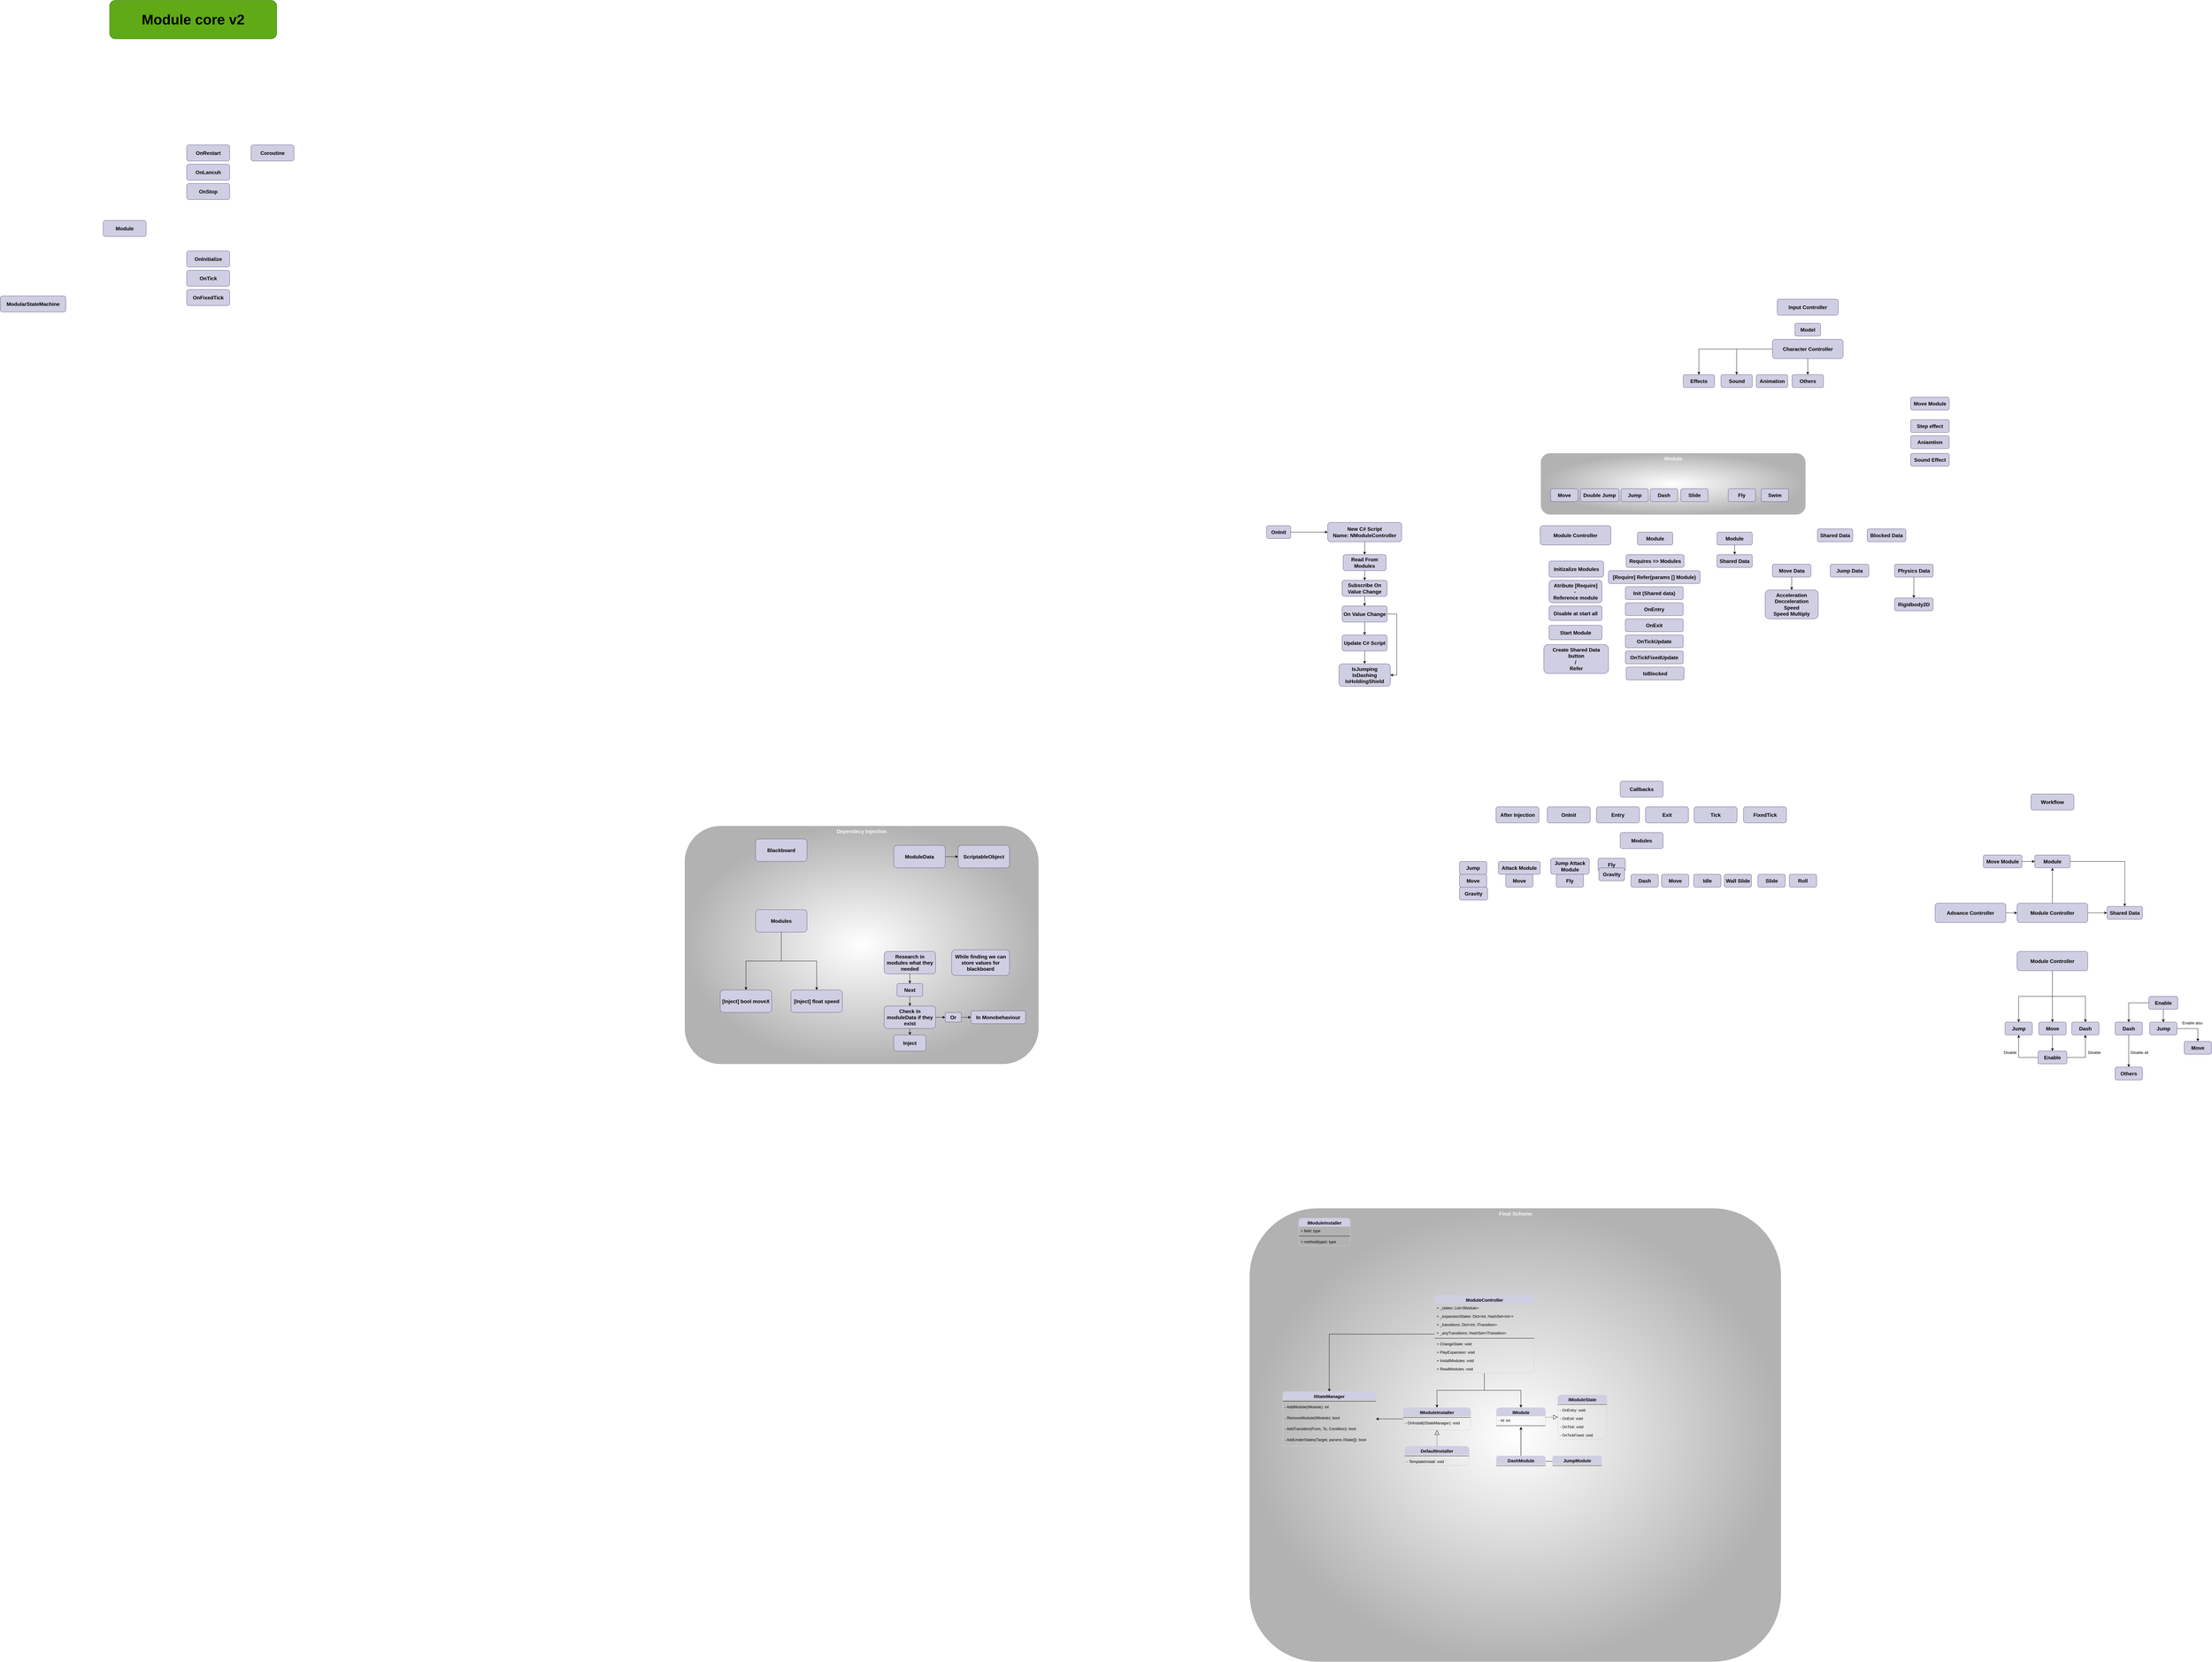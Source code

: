 <mxfile version="24.5.3" type="device">
  <diagram name="Page-1" id="oAJCEfx1U8Dk18OVWBov">
    <mxGraphModel dx="9248" dy="3492" grid="1" gridSize="10" guides="1" tooltips="1" connect="1" arrows="1" fold="1" page="1" pageScale="1" pageWidth="850" pageHeight="1100" math="0" shadow="0">
      <root>
        <mxCell id="0" />
        <mxCell id="1" parent="0" />
        <mxCell id="VVqt-jvDEddqE_a4-LKR-120" value="&lt;span style=&quot;font-size: 16px;&quot;&gt;&lt;b style=&quot;&quot;&gt;&lt;font color=&quot;#f7f7f7&quot;&gt;Final Scheme&lt;/font&gt;&lt;/b&gt;&lt;/span&gt;" style="rounded=1;whiteSpace=wrap;html=1;fillColor=default;gradientColor=default;strokeColor=#666666;verticalAlign=top;horizontal=1;gradientDirection=radial;strokeWidth=1;opacity=30;" parent="1" vertex="1">
          <mxGeometry x="-1112.5" y="3300" width="1652.5" height="1410" as="geometry" />
        </mxCell>
        <mxCell id="7bUIgU3-BCMZnQnEiEHM-49" value="&lt;span style=&quot;font-size: 16px;&quot;&gt;&lt;b style=&quot;&quot;&gt;&lt;font color=&quot;#f7f7f7&quot;&gt;Dependecy Injection&lt;/font&gt;&lt;/b&gt;&lt;/span&gt;" style="rounded=1;whiteSpace=wrap;html=1;fillColor=default;gradientColor=default;strokeColor=#666666;verticalAlign=top;horizontal=1;gradientDirection=radial;strokeWidth=1;opacity=30;arcSize=15;" parent="1" vertex="1">
          <mxGeometry x="-2870" y="2110" width="1100" height="740" as="geometry" />
        </mxCell>
        <mxCell id="HURC4etkiDBIhZXKFIly-29" value="&lt;span style=&quot;font-size: 16px;&quot;&gt;&lt;b style=&quot;&quot;&gt;&lt;font color=&quot;#f7f7f7&quot;&gt;Module&lt;/font&gt;&lt;/b&gt;&lt;/span&gt;" style="rounded=1;whiteSpace=wrap;html=1;fillColor=default;gradientColor=default;strokeColor=#666666;verticalAlign=top;horizontal=1;gradientDirection=radial;strokeWidth=1;opacity=30;" parent="1" vertex="1">
          <mxGeometry x="-206.25" y="950" width="822.5" height="190" as="geometry" />
        </mxCell>
        <mxCell id="HURC4etkiDBIhZXKFIly-18" style="edgeStyle=orthogonalEdgeStyle;rounded=0;orthogonalLoop=1;jettySize=auto;html=1;entryX=0.5;entryY=0;entryDx=0;entryDy=0;" parent="1" source="HURC4etkiDBIhZXKFIly-2" target="HURC4etkiDBIhZXKFIly-14" edge="1">
          <mxGeometry relative="1" as="geometry" />
        </mxCell>
        <mxCell id="HURC4etkiDBIhZXKFIly-19" style="edgeStyle=orthogonalEdgeStyle;rounded=0;orthogonalLoop=1;jettySize=auto;html=1;entryX=0.5;entryY=0;entryDx=0;entryDy=0;" parent="1" source="HURC4etkiDBIhZXKFIly-2" target="HURC4etkiDBIhZXKFIly-15" edge="1">
          <mxGeometry relative="1" as="geometry" />
        </mxCell>
        <mxCell id="HURC4etkiDBIhZXKFIly-21" style="edgeStyle=orthogonalEdgeStyle;rounded=0;orthogonalLoop=1;jettySize=auto;html=1;entryX=0.5;entryY=0;entryDx=0;entryDy=0;" parent="1" source="HURC4etkiDBIhZXKFIly-2" target="HURC4etkiDBIhZXKFIly-17" edge="1">
          <mxGeometry relative="1" as="geometry" />
        </mxCell>
        <mxCell id="HURC4etkiDBIhZXKFIly-2" value="&lt;font color=&quot;#000000&quot;&gt;&lt;span style=&quot;font-size: 16px;&quot;&gt;&lt;b&gt;Character Controller&lt;/b&gt;&lt;/span&gt;&lt;/font&gt;" style="rounded=1;whiteSpace=wrap;html=1;fillColor=#d0cee2;strokeColor=#56517e;" parent="1" vertex="1">
          <mxGeometry x="513.75" y="595" width="220" height="60" as="geometry" />
        </mxCell>
        <mxCell id="HURC4etkiDBIhZXKFIly-3" value="&lt;font color=&quot;#000000&quot;&gt;&lt;span style=&quot;font-size: 16px;&quot;&gt;&lt;b&gt;Move&lt;/b&gt;&lt;/span&gt;&lt;/font&gt;" style="rounded=1;whiteSpace=wrap;html=1;fillColor=#d0cee2;strokeColor=#56517e;" parent="1" vertex="1">
          <mxGeometry x="-176.25" y="1060" width="85" height="40" as="geometry" />
        </mxCell>
        <mxCell id="HURC4etkiDBIhZXKFIly-4" value="&lt;font color=&quot;#000000&quot;&gt;&lt;span style=&quot;font-size: 16px;&quot;&gt;&lt;b&gt;Jump&lt;/b&gt;&lt;/span&gt;&lt;/font&gt;" style="rounded=1;whiteSpace=wrap;html=1;fillColor=#d0cee2;strokeColor=#56517e;" parent="1" vertex="1">
          <mxGeometry x="42.5" y="1060" width="85" height="40" as="geometry" />
        </mxCell>
        <mxCell id="HURC4etkiDBIhZXKFIly-5" value="&lt;font color=&quot;#000000&quot;&gt;&lt;span style=&quot;font-size: 16px;&quot;&gt;&lt;b&gt;Dash&lt;/b&gt;&lt;/span&gt;&lt;/font&gt;" style="rounded=1;whiteSpace=wrap;html=1;fillColor=#d0cee2;strokeColor=#56517e;" parent="1" vertex="1">
          <mxGeometry x="133.75" y="1060" width="85" height="40" as="geometry" />
        </mxCell>
        <mxCell id="HURC4etkiDBIhZXKFIly-6" value="&lt;font color=&quot;#000000&quot;&gt;&lt;span style=&quot;font-size: 16px;&quot;&gt;&lt;b&gt;Slide&lt;/b&gt;&lt;/span&gt;&lt;/font&gt;" style="rounded=1;whiteSpace=wrap;html=1;fillColor=#d0cee2;strokeColor=#56517e;" parent="1" vertex="1">
          <mxGeometry x="228.75" y="1060" width="85" height="40" as="geometry" />
        </mxCell>
        <mxCell id="HURC4etkiDBIhZXKFIly-8" value="&lt;font color=&quot;#000000&quot;&gt;&lt;span style=&quot;font-size: 16px;&quot;&gt;&lt;b&gt;Model&lt;/b&gt;&lt;/span&gt;&lt;/font&gt;" style="rounded=1;whiteSpace=wrap;html=1;fillColor=#d0cee2;strokeColor=#56517e;" parent="1" vertex="1">
          <mxGeometry x="583.75" y="545" width="80" height="40" as="geometry" />
        </mxCell>
        <mxCell id="HURC4etkiDBIhZXKFIly-9" value="&lt;font color=&quot;#000000&quot;&gt;&lt;span style=&quot;font-size: 16px;&quot;&gt;&lt;b&gt;Input Controller&lt;/b&gt;&lt;/span&gt;&lt;/font&gt;" style="rounded=1;whiteSpace=wrap;html=1;fillColor=#d0cee2;strokeColor=#56517e;" parent="1" vertex="1">
          <mxGeometry x="528.75" y="470" width="190" height="50" as="geometry" />
        </mxCell>
        <mxCell id="HURC4etkiDBIhZXKFIly-10" value="&lt;font color=&quot;#000000&quot;&gt;&lt;span style=&quot;font-size: 16px;&quot;&gt;&lt;b&gt;Double Jump&lt;/b&gt;&lt;/span&gt;&lt;/font&gt;" style="rounded=1;whiteSpace=wrap;html=1;fillColor=#d0cee2;strokeColor=#56517e;" parent="1" vertex="1">
          <mxGeometry x="-83.75" y="1060" width="120" height="40" as="geometry" />
        </mxCell>
        <mxCell id="HURC4etkiDBIhZXKFIly-11" value="&lt;font color=&quot;#000000&quot;&gt;&lt;span style=&quot;font-size: 16px;&quot;&gt;&lt;b&gt;Fly&lt;/b&gt;&lt;/span&gt;&lt;/font&gt;" style="rounded=1;whiteSpace=wrap;html=1;fillColor=#d0cee2;strokeColor=#56517e;" parent="1" vertex="1">
          <mxGeometry x="376.25" y="1060" width="85" height="40" as="geometry" />
        </mxCell>
        <mxCell id="HURC4etkiDBIhZXKFIly-14" value="&lt;font color=&quot;#000000&quot;&gt;&lt;span style=&quot;font-size: 16px;&quot;&gt;&lt;b&gt;Effects&lt;/b&gt;&lt;/span&gt;&lt;/font&gt;" style="rounded=1;whiteSpace=wrap;html=1;fillColor=#d0cee2;strokeColor=#56517e;" parent="1" vertex="1">
          <mxGeometry x="236.25" y="705" width="97.5" height="40" as="geometry" />
        </mxCell>
        <mxCell id="HURC4etkiDBIhZXKFIly-15" value="&lt;font color=&quot;#000000&quot;&gt;&lt;span style=&quot;font-size: 16px;&quot;&gt;&lt;b&gt;Sound&lt;/b&gt;&lt;/span&gt;&lt;/font&gt;" style="rounded=1;whiteSpace=wrap;html=1;fillColor=#d0cee2;strokeColor=#56517e;" parent="1" vertex="1">
          <mxGeometry x="353.75" y="705" width="97.5" height="40" as="geometry" />
        </mxCell>
        <mxCell id="HURC4etkiDBIhZXKFIly-16" value="&lt;font color=&quot;#000000&quot;&gt;&lt;span style=&quot;font-size: 16px;&quot;&gt;&lt;b&gt;Animation&lt;/b&gt;&lt;/span&gt;&lt;/font&gt;" style="rounded=1;whiteSpace=wrap;html=1;fillColor=#d0cee2;strokeColor=#56517e;" parent="1" vertex="1">
          <mxGeometry x="463.75" y="705" width="97.5" height="40" as="geometry" />
        </mxCell>
        <mxCell id="HURC4etkiDBIhZXKFIly-17" value="&lt;font color=&quot;#000000&quot;&gt;&lt;span style=&quot;font-size: 16px;&quot;&gt;&lt;b&gt;Others&lt;/b&gt;&lt;/span&gt;&lt;/font&gt;" style="rounded=1;whiteSpace=wrap;html=1;fillColor=#d0cee2;strokeColor=#56517e;" parent="1" vertex="1">
          <mxGeometry x="575" y="705" width="97.5" height="40" as="geometry" />
        </mxCell>
        <mxCell id="HURC4etkiDBIhZXKFIly-22" value="&lt;font color=&quot;#000000&quot;&gt;&lt;span style=&quot;font-size: 16px;&quot;&gt;&lt;b&gt;Swim&lt;/b&gt;&lt;/span&gt;&lt;/font&gt;" style="rounded=1;whiteSpace=wrap;html=1;fillColor=#d0cee2;strokeColor=#56517e;" parent="1" vertex="1">
          <mxGeometry x="478.75" y="1060" width="85" height="40" as="geometry" />
        </mxCell>
        <mxCell id="HURC4etkiDBIhZXKFIly-37" style="edgeStyle=orthogonalEdgeStyle;rounded=0;orthogonalLoop=1;jettySize=auto;html=1;" parent="1" source="HURC4etkiDBIhZXKFIly-32" target="HURC4etkiDBIhZXKFIly-35" edge="1">
          <mxGeometry relative="1" as="geometry" />
        </mxCell>
        <mxCell id="HURC4etkiDBIhZXKFIly-32" value="&lt;font color=&quot;#000000&quot;&gt;&lt;span style=&quot;font-size: 16px;&quot;&gt;&lt;b&gt;Module&lt;/b&gt;&lt;/span&gt;&lt;/font&gt;" style="rounded=1;whiteSpace=wrap;html=1;fillColor=#d0cee2;strokeColor=#56517e;" parent="1" vertex="1">
          <mxGeometry x="341.25" y="1195" width="110" height="40" as="geometry" />
        </mxCell>
        <mxCell id="HURC4etkiDBIhZXKFIly-35" value="&lt;font color=&quot;#000000&quot;&gt;&lt;span style=&quot;font-size: 16px;&quot;&gt;&lt;b&gt;Shared Data&lt;/b&gt;&lt;/span&gt;&lt;/font&gt;" style="rounded=1;whiteSpace=wrap;html=1;fillColor=#d0cee2;strokeColor=#56517e;" parent="1" vertex="1">
          <mxGeometry x="341.25" y="1265" width="110" height="40" as="geometry" />
        </mxCell>
        <mxCell id="HURC4etkiDBIhZXKFIly-38" value="&lt;font color=&quot;#000000&quot;&gt;&lt;span style=&quot;font-size: 16px;&quot;&gt;&lt;b&gt;Shared Data&lt;/b&gt;&lt;/span&gt;&lt;/font&gt;" style="rounded=1;whiteSpace=wrap;html=1;fillColor=#d0cee2;strokeColor=#56517e;" parent="1" vertex="1">
          <mxGeometry x="653.75" y="1185" width="110" height="40" as="geometry" />
        </mxCell>
        <mxCell id="HURC4etkiDBIhZXKFIly-43" style="edgeStyle=orthogonalEdgeStyle;rounded=0;orthogonalLoop=1;jettySize=auto;html=1;" parent="1" source="HURC4etkiDBIhZXKFIly-39" target="HURC4etkiDBIhZXKFIly-41" edge="1">
          <mxGeometry relative="1" as="geometry" />
        </mxCell>
        <mxCell id="HURC4etkiDBIhZXKFIly-39" value="&lt;font color=&quot;#000000&quot;&gt;&lt;span style=&quot;font-size: 16px;&quot;&gt;&lt;b&gt;Move Data&lt;/b&gt;&lt;/span&gt;&lt;/font&gt;" style="rounded=1;whiteSpace=wrap;html=1;fillColor=#d0cee2;strokeColor=#56517e;" parent="1" vertex="1">
          <mxGeometry x="513.75" y="1295" width="120" height="40" as="geometry" />
        </mxCell>
        <mxCell id="HURC4etkiDBIhZXKFIly-41" value="&lt;font color=&quot;#000000&quot;&gt;&lt;span style=&quot;font-size: 16px;&quot;&gt;&lt;b&gt;Acceleration&lt;/b&gt;&lt;/span&gt;&lt;/font&gt;&lt;div&gt;&lt;font color=&quot;#000000&quot;&gt;&lt;span style=&quot;font-size: 16px;&quot;&gt;&lt;b&gt;Decceleration&lt;/b&gt;&lt;/span&gt;&lt;/font&gt;&lt;/div&gt;&lt;div&gt;&lt;font color=&quot;#000000&quot;&gt;&lt;span style=&quot;font-size: 16px;&quot;&gt;&lt;b&gt;Speed&lt;/b&gt;&lt;/span&gt;&lt;/font&gt;&lt;/div&gt;&lt;div&gt;&lt;font color=&quot;#000000&quot;&gt;&lt;span style=&quot;font-size: 16px;&quot;&gt;&lt;b&gt;Speed Multiply&lt;/b&gt;&lt;/span&gt;&lt;/font&gt;&lt;/div&gt;" style="rounded=1;whiteSpace=wrap;html=1;fillColor=#d0cee2;strokeColor=#56517e;" parent="1" vertex="1">
          <mxGeometry x="491.25" y="1375" width="165" height="90" as="geometry" />
        </mxCell>
        <mxCell id="HURC4etkiDBIhZXKFIly-44" value="&lt;font color=&quot;#000000&quot;&gt;&lt;span style=&quot;font-size: 16px;&quot;&gt;&lt;b&gt;Jump Data&lt;/b&gt;&lt;/span&gt;&lt;/font&gt;" style="rounded=1;whiteSpace=wrap;html=1;fillColor=#d0cee2;strokeColor=#56517e;" parent="1" vertex="1">
          <mxGeometry x="693.75" y="1295" width="120" height="40" as="geometry" />
        </mxCell>
        <mxCell id="HURC4etkiDBIhZXKFIly-47" style="edgeStyle=orthogonalEdgeStyle;rounded=0;orthogonalLoop=1;jettySize=auto;html=1;" parent="1" source="HURC4etkiDBIhZXKFIly-45" target="HURC4etkiDBIhZXKFIly-46" edge="1">
          <mxGeometry relative="1" as="geometry" />
        </mxCell>
        <mxCell id="HURC4etkiDBIhZXKFIly-45" value="&lt;font color=&quot;#000000&quot;&gt;&lt;span style=&quot;font-size: 16px;&quot;&gt;&lt;b&gt;Physics Data&lt;/b&gt;&lt;/span&gt;&lt;/font&gt;" style="rounded=1;whiteSpace=wrap;html=1;fillColor=#d0cee2;strokeColor=#56517e;" parent="1" vertex="1">
          <mxGeometry x="893.75" y="1295" width="120" height="40" as="geometry" />
        </mxCell>
        <mxCell id="HURC4etkiDBIhZXKFIly-46" value="&lt;font color=&quot;#000000&quot;&gt;&lt;span style=&quot;font-size: 16px;&quot;&gt;&lt;b&gt;Rigidbody2D&lt;/b&gt;&lt;/span&gt;&lt;/font&gt;" style="rounded=1;whiteSpace=wrap;html=1;fillColor=#d0cee2;strokeColor=#56517e;" parent="1" vertex="1">
          <mxGeometry x="893.75" y="1400" width="120" height="40" as="geometry" />
        </mxCell>
        <mxCell id="HURC4etkiDBIhZXKFIly-49" value="&lt;font color=&quot;#000000&quot;&gt;&lt;span style=&quot;font-size: 16px;&quot;&gt;&lt;b&gt;Module Controller&lt;/b&gt;&lt;/span&gt;&lt;/font&gt;" style="rounded=1;whiteSpace=wrap;html=1;fillColor=#d0cee2;strokeColor=#56517e;" parent="1" vertex="1">
          <mxGeometry x="-208.75" y="1175" width="220" height="60" as="geometry" />
        </mxCell>
        <mxCell id="HURC4etkiDBIhZXKFIly-50" value="&lt;font color=&quot;#000000&quot;&gt;&lt;span style=&quot;font-size: 16px;&quot;&gt;&lt;b&gt;Initizalize Modules&lt;/b&gt;&lt;/span&gt;&lt;/font&gt;" style="rounded=1;whiteSpace=wrap;html=1;fillColor=#d0cee2;strokeColor=#56517e;" parent="1" vertex="1">
          <mxGeometry x="-181.25" y="1285" width="170" height="50" as="geometry" />
        </mxCell>
        <mxCell id="HURC4etkiDBIhZXKFIly-51" value="&lt;font color=&quot;#000000&quot;&gt;&lt;span style=&quot;font-size: 16px;&quot;&gt;&lt;b&gt;Atribute [Require]&lt;/b&gt;&lt;/span&gt;&lt;/font&gt;&lt;div&gt;&lt;font color=&quot;#000000&quot;&gt;&lt;span style=&quot;font-size: 16px;&quot;&gt;&lt;b&gt;-&amp;nbsp;&lt;/b&gt;&lt;/span&gt;&lt;/font&gt;&lt;/div&gt;&lt;div&gt;&lt;font color=&quot;#000000&quot;&gt;&lt;span style=&quot;font-size: 16px;&quot;&gt;&lt;b&gt;Reference module&lt;/b&gt;&lt;/span&gt;&lt;/font&gt;&lt;/div&gt;" style="rounded=1;whiteSpace=wrap;html=1;fillColor=#d0cee2;strokeColor=#56517e;" parent="1" vertex="1">
          <mxGeometry x="-181.25" y="1345" width="165" height="70" as="geometry" />
        </mxCell>
        <mxCell id="HURC4etkiDBIhZXKFIly-54" value="&lt;font color=&quot;#000000&quot;&gt;&lt;span style=&quot;font-size: 16px;&quot;&gt;&lt;b&gt;Disable at start all&lt;/b&gt;&lt;/span&gt;&lt;/font&gt;" style="rounded=1;whiteSpace=wrap;html=1;fillColor=#d0cee2;strokeColor=#56517e;" parent="1" vertex="1">
          <mxGeometry x="-181.25" y="1425" width="165" height="45" as="geometry" />
        </mxCell>
        <mxCell id="HURC4etkiDBIhZXKFIly-55" value="&lt;font color=&quot;#000000&quot;&gt;&lt;span style=&quot;font-size: 16px;&quot;&gt;&lt;b&gt;Start Module&lt;/b&gt;&lt;/span&gt;&lt;/font&gt;" style="rounded=1;whiteSpace=wrap;html=1;fillColor=#d0cee2;strokeColor=#56517e;" parent="1" vertex="1">
          <mxGeometry x="-181.25" y="1485" width="165" height="45" as="geometry" />
        </mxCell>
        <mxCell id="HURC4etkiDBIhZXKFIly-56" value="&lt;font color=&quot;#000000&quot;&gt;&lt;span style=&quot;font-size: 16px;&quot;&gt;&lt;b&gt;Module&lt;/b&gt;&lt;/span&gt;&lt;/font&gt;" style="rounded=1;whiteSpace=wrap;html=1;fillColor=#d0cee2;strokeColor=#56517e;" parent="1" vertex="1">
          <mxGeometry x="93.75" y="1195" width="110" height="40" as="geometry" />
        </mxCell>
        <mxCell id="HURC4etkiDBIhZXKFIly-57" value="&lt;font color=&quot;#000000&quot;&gt;&lt;span style=&quot;font-size: 16px;&quot;&gt;&lt;b&gt;Requires =&amp;gt; Modules&lt;/b&gt;&lt;/span&gt;&lt;/font&gt;" style="rounded=1;whiteSpace=wrap;html=1;fillColor=#d0cee2;strokeColor=#56517e;" parent="1" vertex="1">
          <mxGeometry x="58.75" y="1265" width="180" height="40" as="geometry" />
        </mxCell>
        <mxCell id="HURC4etkiDBIhZXKFIly-58" value="&lt;font color=&quot;#000000&quot;&gt;&lt;span style=&quot;font-size: 16px;&quot;&gt;&lt;b&gt;Init (Shared data)&lt;/b&gt;&lt;/span&gt;&lt;/font&gt;" style="rounded=1;whiteSpace=wrap;html=1;fillColor=#d0cee2;strokeColor=#56517e;" parent="1" vertex="1">
          <mxGeometry x="56.25" y="1365" width="180" height="40" as="geometry" />
        </mxCell>
        <mxCell id="HURC4etkiDBIhZXKFIly-59" value="&lt;font color=&quot;#000000&quot;&gt;&lt;span style=&quot;font-size: 16px;&quot;&gt;&lt;b&gt;OnEntry&lt;/b&gt;&lt;/span&gt;&lt;/font&gt;" style="rounded=1;whiteSpace=wrap;html=1;fillColor=#d0cee2;strokeColor=#56517e;" parent="1" vertex="1">
          <mxGeometry x="56.25" y="1415" width="180" height="40" as="geometry" />
        </mxCell>
        <mxCell id="HURC4etkiDBIhZXKFIly-60" value="&lt;font color=&quot;#000000&quot;&gt;&lt;span style=&quot;font-size: 16px;&quot;&gt;&lt;b&gt;OnExit&lt;/b&gt;&lt;/span&gt;&lt;/font&gt;" style="rounded=1;whiteSpace=wrap;html=1;fillColor=#d0cee2;strokeColor=#56517e;" parent="1" vertex="1">
          <mxGeometry x="56.25" y="1465" width="180" height="40" as="geometry" />
        </mxCell>
        <mxCell id="HURC4etkiDBIhZXKFIly-61" value="&lt;font color=&quot;#000000&quot;&gt;&lt;span style=&quot;font-size: 16px;&quot;&gt;&lt;b&gt;OnTickUpdate&lt;/b&gt;&lt;/span&gt;&lt;/font&gt;" style="rounded=1;whiteSpace=wrap;html=1;fillColor=#d0cee2;strokeColor=#56517e;" parent="1" vertex="1">
          <mxGeometry x="56.25" y="1515" width="180" height="40" as="geometry" />
        </mxCell>
        <mxCell id="HURC4etkiDBIhZXKFIly-62" value="&lt;font color=&quot;#000000&quot;&gt;&lt;span style=&quot;font-size: 16px;&quot;&gt;&lt;b&gt;OnTickFixedUpdate&lt;/b&gt;&lt;/span&gt;&lt;/font&gt;" style="rounded=1;whiteSpace=wrap;html=1;fillColor=#d0cee2;strokeColor=#56517e;" parent="1" vertex="1">
          <mxGeometry x="56.25" y="1565" width="180" height="40" as="geometry" />
        </mxCell>
        <mxCell id="HURC4etkiDBIhZXKFIly-63" value="&lt;font color=&quot;#000000&quot;&gt;&lt;span style=&quot;font-size: 16px;&quot;&gt;&lt;b&gt;[Require] Refer(params [] Module)&lt;/b&gt;&lt;/span&gt;&lt;/font&gt;" style="rounded=1;whiteSpace=wrap;html=1;fillColor=#d0cee2;strokeColor=#56517e;" parent="1" vertex="1">
          <mxGeometry x="3.75" y="1315" width="285" height="40" as="geometry" />
        </mxCell>
        <mxCell id="HURC4etkiDBIhZXKFIly-64" value="&lt;font color=&quot;#000000&quot;&gt;&lt;span style=&quot;font-size: 16px;&quot;&gt;&lt;b&gt;IsBlocked&lt;/b&gt;&lt;/span&gt;&lt;/font&gt;" style="rounded=1;whiteSpace=wrap;html=1;fillColor=#d0cee2;strokeColor=#56517e;" parent="1" vertex="1">
          <mxGeometry x="58.75" y="1615" width="180" height="40" as="geometry" />
        </mxCell>
        <mxCell id="HURC4etkiDBIhZXKFIly-65" value="&lt;font color=&quot;#000000&quot;&gt;&lt;span style=&quot;font-size: 16px;&quot;&gt;&lt;b&gt;Create Shared Data button&lt;/b&gt;&lt;/span&gt;&lt;/font&gt;&lt;div&gt;&lt;font color=&quot;#000000&quot;&gt;&lt;span style=&quot;font-size: 16px;&quot;&gt;&lt;b&gt;/&amp;nbsp;&lt;/b&gt;&lt;/span&gt;&lt;/font&gt;&lt;/div&gt;&lt;div&gt;&lt;font color=&quot;#000000&quot;&gt;&lt;span style=&quot;font-size: 16px;&quot;&gt;&lt;b&gt;Refer&lt;/b&gt;&lt;/span&gt;&lt;/font&gt;&lt;/div&gt;" style="rounded=1;whiteSpace=wrap;html=1;fillColor=#d0cee2;strokeColor=#56517e;" parent="1" vertex="1">
          <mxGeometry x="-197.5" y="1545" width="201.25" height="90" as="geometry" />
        </mxCell>
        <mxCell id="HURC4etkiDBIhZXKFIly-70" style="edgeStyle=orthogonalEdgeStyle;rounded=0;orthogonalLoop=1;jettySize=auto;html=1;" parent="1" source="HURC4etkiDBIhZXKFIly-66" target="HURC4etkiDBIhZXKFIly-68" edge="1">
          <mxGeometry relative="1" as="geometry" />
        </mxCell>
        <mxCell id="HURC4etkiDBIhZXKFIly-71" style="edgeStyle=orthogonalEdgeStyle;rounded=0;orthogonalLoop=1;jettySize=auto;html=1;" parent="1" source="HURC4etkiDBIhZXKFIly-66" target="HURC4etkiDBIhZXKFIly-69" edge="1">
          <mxGeometry relative="1" as="geometry" />
        </mxCell>
        <mxCell id="HURC4etkiDBIhZXKFIly-66" value="&lt;font color=&quot;#000000&quot;&gt;&lt;span style=&quot;font-size: 16px;&quot;&gt;&lt;b&gt;Module Controller&lt;/b&gt;&lt;/span&gt;&lt;/font&gt;" style="rounded=1;whiteSpace=wrap;html=1;fillColor=#d0cee2;strokeColor=#56517e;" parent="1" vertex="1">
          <mxGeometry x="1275" y="2350" width="220" height="60" as="geometry" />
        </mxCell>
        <mxCell id="HURC4etkiDBIhZXKFIly-72" style="edgeStyle=orthogonalEdgeStyle;rounded=0;orthogonalLoop=1;jettySize=auto;html=1;entryX=0.5;entryY=0;entryDx=0;entryDy=0;" parent="1" source="HURC4etkiDBIhZXKFIly-68" target="HURC4etkiDBIhZXKFIly-69" edge="1">
          <mxGeometry relative="1" as="geometry" />
        </mxCell>
        <mxCell id="HURC4etkiDBIhZXKFIly-68" value="&lt;font color=&quot;#000000&quot;&gt;&lt;span style=&quot;font-size: 16px;&quot;&gt;&lt;b&gt;Module&lt;/b&gt;&lt;/span&gt;&lt;/font&gt;" style="rounded=1;whiteSpace=wrap;html=1;fillColor=#d0cee2;strokeColor=#56517e;" parent="1" vertex="1">
          <mxGeometry x="1330" y="2200" width="110" height="40" as="geometry" />
        </mxCell>
        <mxCell id="HURC4etkiDBIhZXKFIly-69" value="&lt;font color=&quot;#000000&quot;&gt;&lt;span style=&quot;font-size: 16px;&quot;&gt;&lt;b&gt;Shared Data&lt;/b&gt;&lt;/span&gt;&lt;/font&gt;" style="rounded=1;whiteSpace=wrap;html=1;fillColor=#d0cee2;strokeColor=#56517e;" parent="1" vertex="1">
          <mxGeometry x="1555" y="2360" width="110" height="40" as="geometry" />
        </mxCell>
        <mxCell id="HURC4etkiDBIhZXKFIly-74" style="edgeStyle=orthogonalEdgeStyle;rounded=0;orthogonalLoop=1;jettySize=auto;html=1;" parent="1" source="HURC4etkiDBIhZXKFIly-73" target="HURC4etkiDBIhZXKFIly-68" edge="1">
          <mxGeometry relative="1" as="geometry" />
        </mxCell>
        <mxCell id="HURC4etkiDBIhZXKFIly-73" value="&lt;font color=&quot;#000000&quot;&gt;&lt;span style=&quot;font-size: 16px;&quot;&gt;&lt;b&gt;Move Module&lt;/b&gt;&lt;/span&gt;&lt;/font&gt;" style="rounded=1;whiteSpace=wrap;html=1;fillColor=#d0cee2;strokeColor=#56517e;" parent="1" vertex="1">
          <mxGeometry x="1170" y="2200" width="120" height="40" as="geometry" />
        </mxCell>
        <mxCell id="HURC4etkiDBIhZXKFIly-76" style="edgeStyle=orthogonalEdgeStyle;rounded=0;orthogonalLoop=1;jettySize=auto;html=1;" parent="1" source="HURC4etkiDBIhZXKFIly-75" target="HURC4etkiDBIhZXKFIly-66" edge="1">
          <mxGeometry relative="1" as="geometry" />
        </mxCell>
        <mxCell id="HURC4etkiDBIhZXKFIly-75" value="&lt;font color=&quot;#000000&quot;&gt;&lt;span style=&quot;font-size: 16px;&quot;&gt;&lt;b&gt;Advance Controller&lt;/b&gt;&lt;/span&gt;&lt;/font&gt;" style="rounded=1;whiteSpace=wrap;html=1;fillColor=#d0cee2;strokeColor=#56517e;" parent="1" vertex="1">
          <mxGeometry x="1020" y="2350" width="220" height="60" as="geometry" />
        </mxCell>
        <mxCell id="HURC4etkiDBIhZXKFIly-80" style="edgeStyle=orthogonalEdgeStyle;rounded=0;orthogonalLoop=1;jettySize=auto;html=1;" parent="1" source="HURC4etkiDBIhZXKFIly-77" target="HURC4etkiDBIhZXKFIly-78" edge="1">
          <mxGeometry relative="1" as="geometry" />
        </mxCell>
        <mxCell id="HURC4etkiDBIhZXKFIly-82" style="edgeStyle=orthogonalEdgeStyle;rounded=0;orthogonalLoop=1;jettySize=auto;html=1;" parent="1" source="HURC4etkiDBIhZXKFIly-77" target="HURC4etkiDBIhZXKFIly-79" edge="1">
          <mxGeometry relative="1" as="geometry" />
        </mxCell>
        <mxCell id="HURC4etkiDBIhZXKFIly-83" style="edgeStyle=orthogonalEdgeStyle;rounded=0;orthogonalLoop=1;jettySize=auto;html=1;entryX=0.5;entryY=0;entryDx=0;entryDy=0;" parent="1" source="HURC4etkiDBIhZXKFIly-77" target="HURC4etkiDBIhZXKFIly-81" edge="1">
          <mxGeometry relative="1" as="geometry" />
        </mxCell>
        <mxCell id="HURC4etkiDBIhZXKFIly-77" value="&lt;font color=&quot;#000000&quot;&gt;&lt;span style=&quot;font-size: 16px;&quot;&gt;&lt;b&gt;Module Controller&lt;/b&gt;&lt;/span&gt;&lt;/font&gt;" style="rounded=1;whiteSpace=wrap;html=1;fillColor=#d0cee2;strokeColor=#56517e;" parent="1" vertex="1">
          <mxGeometry x="1275" y="2500" width="220" height="60" as="geometry" />
        </mxCell>
        <mxCell id="HURC4etkiDBIhZXKFIly-85" style="edgeStyle=orthogonalEdgeStyle;rounded=0;orthogonalLoop=1;jettySize=auto;html=1;" parent="1" source="HURC4etkiDBIhZXKFIly-78" target="HURC4etkiDBIhZXKFIly-84" edge="1">
          <mxGeometry relative="1" as="geometry" />
        </mxCell>
        <mxCell id="HURC4etkiDBIhZXKFIly-78" value="&lt;font color=&quot;#000000&quot;&gt;&lt;span style=&quot;font-size: 16px;&quot;&gt;&lt;b&gt;Move&lt;/b&gt;&lt;/span&gt;&lt;/font&gt;" style="rounded=1;whiteSpace=wrap;html=1;fillColor=#d0cee2;strokeColor=#56517e;" parent="1" vertex="1">
          <mxGeometry x="1342.5" y="2720" width="85" height="40" as="geometry" />
        </mxCell>
        <mxCell id="HURC4etkiDBIhZXKFIly-79" value="&lt;font color=&quot;#000000&quot;&gt;&lt;span style=&quot;font-size: 16px;&quot;&gt;&lt;b&gt;Jump&lt;/b&gt;&lt;/span&gt;&lt;/font&gt;" style="rounded=1;whiteSpace=wrap;html=1;fillColor=#d0cee2;strokeColor=#56517e;" parent="1" vertex="1">
          <mxGeometry x="1237.5" y="2720" width="85" height="40" as="geometry" />
        </mxCell>
        <mxCell id="HURC4etkiDBIhZXKFIly-81" value="&lt;font color=&quot;#000000&quot;&gt;&lt;span style=&quot;font-size: 16px;&quot;&gt;&lt;b&gt;Dash&lt;/b&gt;&lt;/span&gt;&lt;/font&gt;" style="rounded=1;whiteSpace=wrap;html=1;fillColor=#d0cee2;strokeColor=#56517e;" parent="1" vertex="1">
          <mxGeometry x="1445" y="2720" width="85" height="40" as="geometry" />
        </mxCell>
        <mxCell id="HURC4etkiDBIhZXKFIly-87" style="edgeStyle=orthogonalEdgeStyle;rounded=0;orthogonalLoop=1;jettySize=auto;html=1;entryX=0.5;entryY=1;entryDx=0;entryDy=0;" parent="1" source="HURC4etkiDBIhZXKFIly-84" target="HURC4etkiDBIhZXKFIly-81" edge="1">
          <mxGeometry relative="1" as="geometry" />
        </mxCell>
        <mxCell id="HURC4etkiDBIhZXKFIly-90" style="edgeStyle=orthogonalEdgeStyle;rounded=0;orthogonalLoop=1;jettySize=auto;html=1;entryX=0.5;entryY=1;entryDx=0;entryDy=0;" parent="1" source="HURC4etkiDBIhZXKFIly-84" target="HURC4etkiDBIhZXKFIly-79" edge="1">
          <mxGeometry relative="1" as="geometry" />
        </mxCell>
        <mxCell id="HURC4etkiDBIhZXKFIly-84" value="&lt;font color=&quot;#000000&quot;&gt;&lt;span style=&quot;font-size: 16px;&quot;&gt;&lt;b&gt;Enable&lt;/b&gt;&lt;/span&gt;&lt;/font&gt;" style="rounded=1;whiteSpace=wrap;html=1;fillColor=#d0cee2;strokeColor=#56517e;" parent="1" vertex="1">
          <mxGeometry x="1340" y="2810" width="90" height="40" as="geometry" />
        </mxCell>
        <mxCell id="HURC4etkiDBIhZXKFIly-88" value="Disable" style="text;html=1;align=center;verticalAlign=middle;resizable=0;points=[];autosize=1;strokeColor=none;fillColor=none;" parent="1" vertex="1">
          <mxGeometry x="1485" y="2800" width="60" height="30" as="geometry" />
        </mxCell>
        <mxCell id="HURC4etkiDBIhZXKFIly-89" value="Disable" style="text;html=1;align=center;verticalAlign=middle;resizable=0;points=[];autosize=1;strokeColor=none;fillColor=none;" parent="1" vertex="1">
          <mxGeometry x="1222.5" y="2800" width="60" height="30" as="geometry" />
        </mxCell>
        <mxCell id="HURC4etkiDBIhZXKFIly-95" style="edgeStyle=orthogonalEdgeStyle;rounded=0;orthogonalLoop=1;jettySize=auto;html=1;entryX=0.5;entryY=0;entryDx=0;entryDy=0;" parent="1" source="HURC4etkiDBIhZXKFIly-91" target="HURC4etkiDBIhZXKFIly-94" edge="1">
          <mxGeometry relative="1" as="geometry" />
        </mxCell>
        <mxCell id="HURC4etkiDBIhZXKFIly-91" value="&lt;font color=&quot;#000000&quot;&gt;&lt;span style=&quot;font-size: 16px;&quot;&gt;&lt;b&gt;Jump&lt;/b&gt;&lt;/span&gt;&lt;/font&gt;" style="rounded=1;whiteSpace=wrap;html=1;fillColor=#d0cee2;strokeColor=#56517e;" parent="1" vertex="1">
          <mxGeometry x="1687.5" y="2720" width="85" height="40" as="geometry" />
        </mxCell>
        <mxCell id="HURC4etkiDBIhZXKFIly-93" style="edgeStyle=orthogonalEdgeStyle;rounded=0;orthogonalLoop=1;jettySize=auto;html=1;" parent="1" source="HURC4etkiDBIhZXKFIly-92" target="HURC4etkiDBIhZXKFIly-91" edge="1">
          <mxGeometry relative="1" as="geometry" />
        </mxCell>
        <mxCell id="HURC4etkiDBIhZXKFIly-98" style="edgeStyle=orthogonalEdgeStyle;rounded=0;orthogonalLoop=1;jettySize=auto;html=1;entryX=0.5;entryY=0;entryDx=0;entryDy=0;" parent="1" source="HURC4etkiDBIhZXKFIly-92" target="HURC4etkiDBIhZXKFIly-97" edge="1">
          <mxGeometry relative="1" as="geometry" />
        </mxCell>
        <mxCell id="HURC4etkiDBIhZXKFIly-92" value="&lt;font color=&quot;#000000&quot;&gt;&lt;span style=&quot;font-size: 16px;&quot;&gt;&lt;b&gt;Enable&lt;/b&gt;&lt;/span&gt;&lt;/font&gt;" style="rounded=1;whiteSpace=wrap;html=1;fillColor=#d0cee2;strokeColor=#56517e;" parent="1" vertex="1">
          <mxGeometry x="1685" y="2640" width="90" height="40" as="geometry" />
        </mxCell>
        <mxCell id="HURC4etkiDBIhZXKFIly-94" value="&lt;font color=&quot;#000000&quot;&gt;&lt;span style=&quot;font-size: 16px;&quot;&gt;&lt;b&gt;Move&lt;/b&gt;&lt;/span&gt;&lt;/font&gt;" style="rounded=1;whiteSpace=wrap;html=1;fillColor=#d0cee2;strokeColor=#56517e;" parent="1" vertex="1">
          <mxGeometry x="1795" y="2780" width="85" height="40" as="geometry" />
        </mxCell>
        <mxCell id="HURC4etkiDBIhZXKFIly-96" value="Enable also" style="text;html=1;align=center;verticalAlign=middle;resizable=0;points=[];autosize=1;strokeColor=none;fillColor=none;" parent="1" vertex="1">
          <mxGeometry x="1775" y="2708" width="90" height="30" as="geometry" />
        </mxCell>
        <mxCell id="HURC4etkiDBIhZXKFIly-100" style="edgeStyle=orthogonalEdgeStyle;rounded=0;orthogonalLoop=1;jettySize=auto;html=1;" parent="1" source="HURC4etkiDBIhZXKFIly-97" target="HURC4etkiDBIhZXKFIly-99" edge="1">
          <mxGeometry relative="1" as="geometry" />
        </mxCell>
        <mxCell id="HURC4etkiDBIhZXKFIly-97" value="&lt;font color=&quot;#000000&quot;&gt;&lt;span style=&quot;font-size: 16px;&quot;&gt;&lt;b&gt;Dash&lt;/b&gt;&lt;/span&gt;&lt;/font&gt;" style="rounded=1;whiteSpace=wrap;html=1;fillColor=#d0cee2;strokeColor=#56517e;" parent="1" vertex="1">
          <mxGeometry x="1580" y="2720" width="85" height="40" as="geometry" />
        </mxCell>
        <mxCell id="HURC4etkiDBIhZXKFIly-99" value="&lt;font color=&quot;#000000&quot;&gt;&lt;span style=&quot;font-size: 16px;&quot;&gt;&lt;b&gt;Others&lt;/b&gt;&lt;/span&gt;&lt;/font&gt;" style="rounded=1;whiteSpace=wrap;html=1;fillColor=#d0cee2;strokeColor=#56517e;" parent="1" vertex="1">
          <mxGeometry x="1580" y="2860" width="85" height="40" as="geometry" />
        </mxCell>
        <mxCell id="HURC4etkiDBIhZXKFIly-101" value="Disable all" style="text;html=1;align=center;verticalAlign=middle;resizable=0;points=[];autosize=1;strokeColor=none;fillColor=none;" parent="1" vertex="1">
          <mxGeometry x="1615" y="2800" width="80" height="30" as="geometry" />
        </mxCell>
        <mxCell id="HURC4etkiDBIhZXKFIly-102" value="&lt;font color=&quot;#000000&quot;&gt;&lt;span style=&quot;font-size: 16px;&quot;&gt;&lt;b&gt;Move Module&lt;/b&gt;&lt;/span&gt;&lt;/font&gt;" style="rounded=1;whiteSpace=wrap;html=1;fillColor=#d0cee2;strokeColor=#56517e;" parent="1" vertex="1">
          <mxGeometry x="943.75" y="775" width="120" height="40" as="geometry" />
        </mxCell>
        <mxCell id="HURC4etkiDBIhZXKFIly-103" value="&lt;font color=&quot;#000000&quot;&gt;&lt;span style=&quot;font-size: 16px;&quot;&gt;&lt;b&gt;Step effect&lt;/b&gt;&lt;/span&gt;&lt;/font&gt;" style="rounded=1;whiteSpace=wrap;html=1;fillColor=#d0cee2;strokeColor=#56517e;" parent="1" vertex="1">
          <mxGeometry x="943.75" y="845" width="120" height="40" as="geometry" />
        </mxCell>
        <mxCell id="HURC4etkiDBIhZXKFIly-105" value="&lt;font color=&quot;#000000&quot;&gt;&lt;span style=&quot;font-size: 16px;&quot;&gt;&lt;b&gt;Aniamtion&lt;/b&gt;&lt;/span&gt;&lt;/font&gt;" style="rounded=1;whiteSpace=wrap;html=1;fillColor=#d0cee2;strokeColor=#56517e;" parent="1" vertex="1">
          <mxGeometry x="943.75" y="895" width="120" height="40" as="geometry" />
        </mxCell>
        <mxCell id="HURC4etkiDBIhZXKFIly-106" value="&lt;font color=&quot;#000000&quot;&gt;&lt;span style=&quot;font-size: 16px;&quot;&gt;&lt;b&gt;Sound Effect&lt;/b&gt;&lt;/span&gt;&lt;/font&gt;" style="rounded=1;whiteSpace=wrap;html=1;fillColor=#d0cee2;strokeColor=#56517e;" parent="1" vertex="1">
          <mxGeometry x="943.75" y="950" width="120" height="40" as="geometry" />
        </mxCell>
        <mxCell id="HURC4etkiDBIhZXKFIly-107" value="&lt;font color=&quot;#000000&quot;&gt;&lt;span style=&quot;font-size: 16px;&quot;&gt;&lt;b&gt;Blocked Data&lt;/b&gt;&lt;/span&gt;&lt;/font&gt;" style="rounded=1;whiteSpace=wrap;html=1;fillColor=#d0cee2;strokeColor=#56517e;" parent="1" vertex="1">
          <mxGeometry x="808.75" y="1185" width="120" height="40" as="geometry" />
        </mxCell>
        <mxCell id="7bUIgU3-BCMZnQnEiEHM-1" value="&lt;font color=&quot;#000000&quot;&gt;&lt;span style=&quot;font-size: 16px;&quot;&gt;&lt;b&gt;IsJumping&lt;/b&gt;&lt;/span&gt;&lt;/font&gt;&lt;div&gt;&lt;font color=&quot;#000000&quot;&gt;&lt;span style=&quot;font-size: 16px;&quot;&gt;&lt;b&gt;IsDashing&lt;/b&gt;&lt;/span&gt;&lt;/font&gt;&lt;/div&gt;&lt;div&gt;&lt;font color=&quot;#000000&quot;&gt;&lt;span style=&quot;font-size: 16px;&quot;&gt;&lt;b&gt;IsHoldingShield&lt;/b&gt;&lt;/span&gt;&lt;/font&gt;&lt;/div&gt;" style="rounded=1;whiteSpace=wrap;html=1;fillColor=#d0cee2;strokeColor=#56517e;" parent="1" vertex="1">
          <mxGeometry x="-835" y="1605" width="160" height="70" as="geometry" />
        </mxCell>
        <mxCell id="7bUIgU3-BCMZnQnEiEHM-4" style="edgeStyle=orthogonalEdgeStyle;rounded=0;orthogonalLoop=1;jettySize=auto;html=1;" parent="1" source="7bUIgU3-BCMZnQnEiEHM-2" target="7bUIgU3-BCMZnQnEiEHM-3" edge="1">
          <mxGeometry relative="1" as="geometry" />
        </mxCell>
        <mxCell id="7bUIgU3-BCMZnQnEiEHM-2" value="&lt;font color=&quot;#000000&quot;&gt;&lt;span style=&quot;font-size: 16px;&quot;&gt;&lt;b&gt;OnInit&lt;/b&gt;&lt;/span&gt;&lt;/font&gt;" style="rounded=1;whiteSpace=wrap;html=1;fillColor=#d0cee2;strokeColor=#56517e;" parent="1" vertex="1">
          <mxGeometry x="-1060" y="1175" width="75" height="40" as="geometry" />
        </mxCell>
        <mxCell id="7bUIgU3-BCMZnQnEiEHM-7" style="edgeStyle=orthogonalEdgeStyle;rounded=0;orthogonalLoop=1;jettySize=auto;html=1;" parent="1" source="7bUIgU3-BCMZnQnEiEHM-3" target="7bUIgU3-BCMZnQnEiEHM-6" edge="1">
          <mxGeometry relative="1" as="geometry" />
        </mxCell>
        <mxCell id="7bUIgU3-BCMZnQnEiEHM-3" value="&lt;font color=&quot;#000000&quot;&gt;&lt;span style=&quot;font-size: 16px;&quot;&gt;&lt;b&gt;New C# Script&lt;/b&gt;&lt;/span&gt;&lt;/font&gt;&lt;div&gt;&lt;font color=&quot;#000000&quot;&gt;&lt;span style=&quot;font-size: 16px;&quot;&gt;&lt;b&gt;Name: NModuleController&lt;/b&gt;&lt;/span&gt;&lt;/font&gt;&lt;/div&gt;" style="rounded=1;whiteSpace=wrap;html=1;fillColor=#d0cee2;strokeColor=#56517e;" parent="1" vertex="1">
          <mxGeometry x="-870" y="1165" width="230" height="60" as="geometry" />
        </mxCell>
        <mxCell id="7bUIgU3-BCMZnQnEiEHM-11" style="edgeStyle=orthogonalEdgeStyle;rounded=0;orthogonalLoop=1;jettySize=auto;html=1;" parent="1" source="7bUIgU3-BCMZnQnEiEHM-6" target="7bUIgU3-BCMZnQnEiEHM-9" edge="1">
          <mxGeometry relative="1" as="geometry" />
        </mxCell>
        <mxCell id="7bUIgU3-BCMZnQnEiEHM-6" value="&lt;font color=&quot;#000000&quot;&gt;&lt;span style=&quot;font-size: 16px;&quot;&gt;&lt;b&gt;Read From Modules&lt;/b&gt;&lt;/span&gt;&lt;/font&gt;" style="rounded=1;whiteSpace=wrap;html=1;fillColor=#d0cee2;strokeColor=#56517e;" parent="1" vertex="1">
          <mxGeometry x="-821.87" y="1265" width="133.75" height="50" as="geometry" />
        </mxCell>
        <mxCell id="7bUIgU3-BCMZnQnEiEHM-17" style="edgeStyle=orthogonalEdgeStyle;rounded=0;orthogonalLoop=1;jettySize=auto;html=1;" parent="1" source="7bUIgU3-BCMZnQnEiEHM-9" target="7bUIgU3-BCMZnQnEiEHM-16" edge="1">
          <mxGeometry relative="1" as="geometry" />
        </mxCell>
        <mxCell id="7bUIgU3-BCMZnQnEiEHM-9" value="&lt;font color=&quot;#000000&quot;&gt;&lt;span style=&quot;font-size: 16px;&quot;&gt;&lt;b&gt;Subscribe On Value Change&lt;/b&gt;&lt;/span&gt;&lt;/font&gt;" style="rounded=1;whiteSpace=wrap;html=1;fillColor=#d0cee2;strokeColor=#56517e;" parent="1" vertex="1">
          <mxGeometry x="-825" y="1345" width="140" height="50" as="geometry" />
        </mxCell>
        <mxCell id="7bUIgU3-BCMZnQnEiEHM-14" style="edgeStyle=orthogonalEdgeStyle;rounded=0;orthogonalLoop=1;jettySize=auto;html=1;" parent="1" source="7bUIgU3-BCMZnQnEiEHM-12" target="7bUIgU3-BCMZnQnEiEHM-1" edge="1">
          <mxGeometry relative="1" as="geometry" />
        </mxCell>
        <mxCell id="7bUIgU3-BCMZnQnEiEHM-12" value="&lt;font color=&quot;#000000&quot;&gt;&lt;span style=&quot;font-size: 16px;&quot;&gt;&lt;b&gt;Update C# Script&lt;/b&gt;&lt;/span&gt;&lt;/font&gt;" style="rounded=1;whiteSpace=wrap;html=1;fillColor=#d0cee2;strokeColor=#56517e;" parent="1" vertex="1">
          <mxGeometry x="-825.01" y="1515" width="140" height="50" as="geometry" />
        </mxCell>
        <mxCell id="7bUIgU3-BCMZnQnEiEHM-18" style="edgeStyle=orthogonalEdgeStyle;rounded=0;orthogonalLoop=1;jettySize=auto;html=1;" parent="1" source="7bUIgU3-BCMZnQnEiEHM-16" target="7bUIgU3-BCMZnQnEiEHM-12" edge="1">
          <mxGeometry relative="1" as="geometry" />
        </mxCell>
        <mxCell id="7bUIgU3-BCMZnQnEiEHM-19" style="edgeStyle=orthogonalEdgeStyle;rounded=0;orthogonalLoop=1;jettySize=auto;html=1;entryX=1;entryY=0.5;entryDx=0;entryDy=0;" parent="1" source="7bUIgU3-BCMZnQnEiEHM-16" target="7bUIgU3-BCMZnQnEiEHM-1" edge="1">
          <mxGeometry relative="1" as="geometry">
            <Array as="points">
              <mxPoint x="-655" y="1450" />
              <mxPoint x="-655" y="1640" />
            </Array>
          </mxGeometry>
        </mxCell>
        <mxCell id="7bUIgU3-BCMZnQnEiEHM-16" value="&lt;font color=&quot;#000000&quot;&gt;&lt;span style=&quot;font-size: 16px;&quot;&gt;&lt;b&gt;On Value Change&lt;/b&gt;&lt;/span&gt;&lt;/font&gt;" style="rounded=1;whiteSpace=wrap;html=1;fillColor=#d0cee2;strokeColor=#56517e;" parent="1" vertex="1">
          <mxGeometry x="-824.99" y="1425" width="140" height="50" as="geometry" />
        </mxCell>
        <mxCell id="7bUIgU3-BCMZnQnEiEHM-25" value="&lt;font color=&quot;#000000&quot;&gt;&lt;span style=&quot;font-size: 16px;&quot;&gt;&lt;b&gt;Blackboard&lt;/b&gt;&lt;/span&gt;&lt;/font&gt;" style="rounded=1;whiteSpace=wrap;html=1;fillColor=#d0cee2;strokeColor=#56517e;" parent="1" vertex="1">
          <mxGeometry x="-2650" y="2150" width="160" height="70" as="geometry" />
        </mxCell>
        <mxCell id="7bUIgU3-BCMZnQnEiEHM-30" style="edgeStyle=orthogonalEdgeStyle;rounded=0;orthogonalLoop=1;jettySize=auto;html=1;" parent="1" source="7bUIgU3-BCMZnQnEiEHM-26" target="7bUIgU3-BCMZnQnEiEHM-28" edge="1">
          <mxGeometry relative="1" as="geometry" />
        </mxCell>
        <mxCell id="7bUIgU3-BCMZnQnEiEHM-26" value="&lt;font color=&quot;#000000&quot;&gt;&lt;span style=&quot;font-size: 16px;&quot;&gt;&lt;b&gt;ModuleData&lt;/b&gt;&lt;/span&gt;&lt;/font&gt;" style="rounded=1;whiteSpace=wrap;html=1;fillColor=#d0cee2;strokeColor=#56517e;" parent="1" vertex="1">
          <mxGeometry x="-2220" y="2170" width="160" height="70" as="geometry" />
        </mxCell>
        <mxCell id="7bUIgU3-BCMZnQnEiEHM-28" value="&lt;font color=&quot;#000000&quot;&gt;&lt;span style=&quot;font-size: 16px;&quot;&gt;&lt;b&gt;ScriptableObject&lt;/b&gt;&lt;/span&gt;&lt;/font&gt;" style="rounded=1;whiteSpace=wrap;html=1;fillColor=#d0cee2;strokeColor=#56517e;" parent="1" vertex="1">
          <mxGeometry x="-2020" y="2170" width="160" height="70" as="geometry" />
        </mxCell>
        <mxCell id="7bUIgU3-BCMZnQnEiEHM-37" style="edgeStyle=orthogonalEdgeStyle;rounded=0;orthogonalLoop=1;jettySize=auto;html=1;" parent="1" source="7bUIgU3-BCMZnQnEiEHM-31" target="7bUIgU3-BCMZnQnEiEHM-35" edge="1">
          <mxGeometry relative="1" as="geometry" />
        </mxCell>
        <mxCell id="7bUIgU3-BCMZnQnEiEHM-39" style="edgeStyle=orthogonalEdgeStyle;rounded=0;orthogonalLoop=1;jettySize=auto;html=1;" parent="1" source="7bUIgU3-BCMZnQnEiEHM-31" target="7bUIgU3-BCMZnQnEiEHM-38" edge="1">
          <mxGeometry relative="1" as="geometry" />
        </mxCell>
        <mxCell id="7bUIgU3-BCMZnQnEiEHM-31" value="&lt;font color=&quot;#000000&quot;&gt;&lt;span style=&quot;font-size: 16px;&quot;&gt;&lt;b&gt;Modules&lt;/b&gt;&lt;/span&gt;&lt;/font&gt;" style="rounded=1;whiteSpace=wrap;html=1;fillColor=#d0cee2;strokeColor=#56517e;" parent="1" vertex="1">
          <mxGeometry x="-2650" y="2370" width="160" height="70" as="geometry" />
        </mxCell>
        <mxCell id="7bUIgU3-BCMZnQnEiEHM-35" value="&lt;font color=&quot;#000000&quot;&gt;&lt;span style=&quot;font-size: 16px;&quot;&gt;&lt;b&gt;[Inject] bool moveX&lt;/b&gt;&lt;/span&gt;&lt;/font&gt;" style="rounded=1;whiteSpace=wrap;html=1;fillColor=#d0cee2;strokeColor=#56517e;" parent="1" vertex="1">
          <mxGeometry x="-2760" y="2620" width="160" height="70" as="geometry" />
        </mxCell>
        <mxCell id="7bUIgU3-BCMZnQnEiEHM-38" value="&lt;font color=&quot;#000000&quot;&gt;&lt;span style=&quot;font-size: 16px;&quot;&gt;&lt;b&gt;[Inject] float speed&lt;/b&gt;&lt;/span&gt;&lt;/font&gt;" style="rounded=1;whiteSpace=wrap;html=1;fillColor=#d0cee2;strokeColor=#56517e;" parent="1" vertex="1">
          <mxGeometry x="-2540" y="2620" width="160" height="70" as="geometry" />
        </mxCell>
        <mxCell id="7bUIgU3-BCMZnQnEiEHM-45" style="edgeStyle=orthogonalEdgeStyle;rounded=0;orthogonalLoop=1;jettySize=auto;html=1;" parent="1" source="7bUIgU3-BCMZnQnEiEHM-40" target="7bUIgU3-BCMZnQnEiEHM-43" edge="1">
          <mxGeometry relative="1" as="geometry" />
        </mxCell>
        <mxCell id="7bUIgU3-BCMZnQnEiEHM-40" value="&lt;font color=&quot;#000000&quot;&gt;&lt;span style=&quot;font-size: 16px;&quot;&gt;&lt;b&gt;Research in modules what they needed&lt;/b&gt;&lt;/span&gt;&lt;/font&gt;" style="rounded=1;whiteSpace=wrap;html=1;fillColor=#d0cee2;strokeColor=#56517e;" parent="1" vertex="1">
          <mxGeometry x="-2250" y="2500" width="160" height="70" as="geometry" />
        </mxCell>
        <mxCell id="7bUIgU3-BCMZnQnEiEHM-47" style="edgeStyle=orthogonalEdgeStyle;rounded=0;orthogonalLoop=1;jettySize=auto;html=1;" parent="1" source="7bUIgU3-BCMZnQnEiEHM-43" target="7bUIgU3-BCMZnQnEiEHM-46" edge="1">
          <mxGeometry relative="1" as="geometry" />
        </mxCell>
        <mxCell id="7bUIgU3-BCMZnQnEiEHM-43" value="&lt;font color=&quot;#000000&quot;&gt;&lt;span style=&quot;font-size: 16px;&quot;&gt;&lt;b&gt;Next&lt;/b&gt;&lt;/span&gt;&lt;/font&gt;" style="rounded=1;whiteSpace=wrap;html=1;fillColor=#d0cee2;strokeColor=#56517e;" parent="1" vertex="1">
          <mxGeometry x="-2210" y="2600" width="80" height="40" as="geometry" />
        </mxCell>
        <mxCell id="7bUIgU3-BCMZnQnEiEHM-51" style="edgeStyle=orthogonalEdgeStyle;rounded=0;orthogonalLoop=1;jettySize=auto;html=1;" parent="1" source="7bUIgU3-BCMZnQnEiEHM-46" target="7bUIgU3-BCMZnQnEiEHM-50" edge="1">
          <mxGeometry relative="1" as="geometry" />
        </mxCell>
        <mxCell id="7bUIgU3-BCMZnQnEiEHM-56" style="edgeStyle=orthogonalEdgeStyle;rounded=0;orthogonalLoop=1;jettySize=auto;html=1;" parent="1" source="7bUIgU3-BCMZnQnEiEHM-46" target="7bUIgU3-BCMZnQnEiEHM-55" edge="1">
          <mxGeometry relative="1" as="geometry" />
        </mxCell>
        <mxCell id="7bUIgU3-BCMZnQnEiEHM-46" value="&lt;font color=&quot;#000000&quot;&gt;&lt;span style=&quot;font-size: 16px;&quot;&gt;&lt;b&gt;Check in moduleData if they exist&lt;/b&gt;&lt;/span&gt;&lt;/font&gt;" style="rounded=1;whiteSpace=wrap;html=1;fillColor=#d0cee2;strokeColor=#56517e;" parent="1" vertex="1">
          <mxGeometry x="-2250" y="2670" width="160" height="70" as="geometry" />
        </mxCell>
        <mxCell id="7bUIgU3-BCMZnQnEiEHM-50" value="&lt;font color=&quot;#000000&quot;&gt;&lt;span style=&quot;font-size: 16px;&quot;&gt;&lt;b&gt;Inject&lt;/b&gt;&lt;/span&gt;&lt;/font&gt;" style="rounded=1;whiteSpace=wrap;html=1;fillColor=#d0cee2;strokeColor=#56517e;" parent="1" vertex="1">
          <mxGeometry x="-2220" y="2760" width="100" height="50" as="geometry" />
        </mxCell>
        <mxCell id="7bUIgU3-BCMZnQnEiEHM-52" value="&lt;font color=&quot;#000000&quot;&gt;&lt;span style=&quot;font-size: 16px;&quot;&gt;&lt;b&gt;While finding we can store values for blackboard&lt;/b&gt;&lt;/span&gt;&lt;/font&gt;" style="rounded=1;whiteSpace=wrap;html=1;fillColor=#d0cee2;strokeColor=#56517e;" parent="1" vertex="1">
          <mxGeometry x="-2040" y="2495" width="180" height="80" as="geometry" />
        </mxCell>
        <mxCell id="7bUIgU3-BCMZnQnEiEHM-58" style="edgeStyle=orthogonalEdgeStyle;rounded=0;orthogonalLoop=1;jettySize=auto;html=1;" parent="1" source="7bUIgU3-BCMZnQnEiEHM-55" target="7bUIgU3-BCMZnQnEiEHM-57" edge="1">
          <mxGeometry relative="1" as="geometry" />
        </mxCell>
        <mxCell id="7bUIgU3-BCMZnQnEiEHM-55" value="&lt;font color=&quot;#000000&quot;&gt;&lt;span style=&quot;font-size: 16px;&quot;&gt;&lt;b&gt;Or&lt;/b&gt;&lt;/span&gt;&lt;/font&gt;" style="rounded=1;whiteSpace=wrap;html=1;fillColor=#d0cee2;strokeColor=#56517e;" parent="1" vertex="1">
          <mxGeometry x="-2060" y="2690" width="50" height="30" as="geometry" />
        </mxCell>
        <mxCell id="7bUIgU3-BCMZnQnEiEHM-57" value="&lt;font color=&quot;#000000&quot;&gt;&lt;span style=&quot;font-size: 16px;&quot;&gt;&lt;b&gt;In Monobehaviour&lt;/b&gt;&lt;/span&gt;&lt;/font&gt;" style="rounded=1;whiteSpace=wrap;html=1;fillColor=#d0cee2;strokeColor=#56517e;" parent="1" vertex="1">
          <mxGeometry x="-1980" y="2685" width="170" height="40" as="geometry" />
        </mxCell>
        <mxCell id="VVqt-jvDEddqE_a4-LKR-1" value="&lt;font color=&quot;#000000&quot;&gt;&lt;span style=&quot;font-size: 16px;&quot;&gt;&lt;b&gt;Move&lt;/b&gt;&lt;/span&gt;&lt;/font&gt;" style="rounded=1;whiteSpace=wrap;html=1;fillColor=#d0cee2;strokeColor=#56517e;" parent="1" vertex="1">
          <mxGeometry x="-460" y="2260" width="85" height="40" as="geometry" />
        </mxCell>
        <mxCell id="VVqt-jvDEddqE_a4-LKR-2" value="&lt;font color=&quot;#000000&quot;&gt;&lt;span style=&quot;font-size: 16px;&quot;&gt;&lt;b&gt;Jump&lt;/b&gt;&lt;/span&gt;&lt;/font&gt;" style="rounded=1;whiteSpace=wrap;html=1;fillColor=#d0cee2;strokeColor=#56517e;" parent="1" vertex="1">
          <mxGeometry x="-460" y="2220" width="85" height="40" as="geometry" />
        </mxCell>
        <mxCell id="VVqt-jvDEddqE_a4-LKR-4" value="&lt;font color=&quot;#000000&quot;&gt;&lt;span style=&quot;font-size: 16px;&quot;&gt;&lt;b&gt;Idle&lt;/b&gt;&lt;/span&gt;&lt;/font&gt;" style="rounded=1;whiteSpace=wrap;html=1;fillColor=#d0cee2;strokeColor=#56517e;" parent="1" vertex="1">
          <mxGeometry x="268.75" y="2260" width="85" height="40" as="geometry" />
        </mxCell>
        <mxCell id="VVqt-jvDEddqE_a4-LKR-5" value="&lt;font color=&quot;#000000&quot;&gt;&lt;span style=&quot;font-size: 16px;&quot;&gt;&lt;b&gt;Dash&lt;/b&gt;&lt;/span&gt;&lt;/font&gt;" style="rounded=1;whiteSpace=wrap;html=1;fillColor=#d0cee2;strokeColor=#56517e;" parent="1" vertex="1">
          <mxGeometry x="73.75" y="2260" width="85" height="40" as="geometry" />
        </mxCell>
        <mxCell id="VVqt-jvDEddqE_a4-LKR-7" value="&lt;font color=&quot;#000000&quot;&gt;&lt;span style=&quot;font-size: 16px;&quot;&gt;&lt;b&gt;Move&lt;/b&gt;&lt;/span&gt;&lt;/font&gt;" style="rounded=1;whiteSpace=wrap;html=1;fillColor=#d0cee2;strokeColor=#56517e;" parent="1" vertex="1">
          <mxGeometry x="168.75" y="2260" width="85" height="40" as="geometry" />
        </mxCell>
        <mxCell id="VVqt-jvDEddqE_a4-LKR-8" value="&lt;font color=&quot;#000000&quot;&gt;&lt;span style=&quot;font-size: 16px;&quot;&gt;&lt;b&gt;Gravity&lt;/b&gt;&lt;/span&gt;&lt;/font&gt;" style="rounded=1;whiteSpace=wrap;html=1;fillColor=#d0cee2;strokeColor=#56517e;" parent="1" vertex="1">
          <mxGeometry x="-460" y="2300" width="87.5" height="40" as="geometry" />
        </mxCell>
        <mxCell id="VVqt-jvDEddqE_a4-LKR-9" value="&lt;font color=&quot;#000000&quot;&gt;&lt;span style=&quot;font-size: 16px;&quot;&gt;&lt;b&gt;Roll&lt;/b&gt;&lt;/span&gt;&lt;/font&gt;" style="rounded=1;whiteSpace=wrap;html=1;fillColor=#d0cee2;strokeColor=#56517e;" parent="1" vertex="1">
          <mxGeometry x="566.25" y="2260" width="85" height="40" as="geometry" />
        </mxCell>
        <mxCell id="VVqt-jvDEddqE_a4-LKR-10" value="&lt;font color=&quot;#000000&quot;&gt;&lt;span style=&quot;font-size: 16px;&quot;&gt;&lt;b&gt;Wall Slide&lt;/b&gt;&lt;/span&gt;&lt;/font&gt;" style="rounded=1;whiteSpace=wrap;html=1;fillColor=#d0cee2;strokeColor=#56517e;" parent="1" vertex="1">
          <mxGeometry x="363.75" y="2260" width="85" height="40" as="geometry" />
        </mxCell>
        <mxCell id="VVqt-jvDEddqE_a4-LKR-11" value="&lt;font color=&quot;#000000&quot;&gt;&lt;span style=&quot;font-size: 16px;&quot;&gt;&lt;b&gt;Slide&lt;/b&gt;&lt;/span&gt;&lt;/font&gt;" style="rounded=1;whiteSpace=wrap;html=1;fillColor=#d0cee2;strokeColor=#56517e;" parent="1" vertex="1">
          <mxGeometry x="468.75" y="2260" width="85" height="40" as="geometry" />
        </mxCell>
        <mxCell id="VVqt-jvDEddqE_a4-LKR-12" value="&lt;font color=&quot;#000000&quot;&gt;&lt;span style=&quot;font-size: 16px;&quot;&gt;&lt;b&gt;Fly&lt;/b&gt;&lt;/span&gt;&lt;/font&gt;" style="rounded=1;whiteSpace=wrap;html=1;fillColor=#d0cee2;strokeColor=#56517e;" parent="1" vertex="1">
          <mxGeometry x="-28.75" y="2210" width="85" height="40" as="geometry" />
        </mxCell>
        <mxCell id="VVqt-jvDEddqE_a4-LKR-13" value="&lt;font color=&quot;#000000&quot;&gt;&lt;span style=&quot;font-size: 16px;&quot;&gt;&lt;b&gt;Attack Module&lt;/b&gt;&lt;/span&gt;&lt;/font&gt;" style="rounded=1;whiteSpace=wrap;html=1;fillColor=#d0cee2;strokeColor=#56517e;" parent="1" vertex="1">
          <mxGeometry x="-338.75" y="2220" width="130" height="40" as="geometry" />
        </mxCell>
        <mxCell id="VVqt-jvDEddqE_a4-LKR-14" value="&lt;font color=&quot;#000000&quot;&gt;&lt;span style=&quot;font-size: 16px;&quot;&gt;&lt;b&gt;Move&lt;/b&gt;&lt;/span&gt;&lt;/font&gt;" style="rounded=1;whiteSpace=wrap;html=1;fillColor=#d0cee2;strokeColor=#56517e;" parent="1" vertex="1">
          <mxGeometry x="-316.25" y="2260" width="85" height="40" as="geometry" />
        </mxCell>
        <mxCell id="VVqt-jvDEddqE_a4-LKR-15" value="&lt;font color=&quot;#000000&quot;&gt;&lt;span style=&quot;font-size: 16px;&quot;&gt;&lt;b&gt;Jump Attack Module&lt;/b&gt;&lt;/span&gt;&lt;/font&gt;" style="rounded=1;whiteSpace=wrap;html=1;fillColor=#d0cee2;strokeColor=#56517e;" parent="1" vertex="1">
          <mxGeometry x="-176.25" y="2210" width="120" height="50" as="geometry" />
        </mxCell>
        <mxCell id="VVqt-jvDEddqE_a4-LKR-16" value="&lt;font color=&quot;#000000&quot;&gt;&lt;span style=&quot;font-size: 16px;&quot;&gt;&lt;b&gt;Fly&lt;/b&gt;&lt;/span&gt;&lt;/font&gt;" style="rounded=1;whiteSpace=wrap;html=1;fillColor=#d0cee2;strokeColor=#56517e;" parent="1" vertex="1">
          <mxGeometry x="-158.75" y="2260" width="85" height="40" as="geometry" />
        </mxCell>
        <mxCell id="VVqt-jvDEddqE_a4-LKR-21" value="&lt;font color=&quot;#000000&quot;&gt;&lt;span style=&quot;font-size: 16px;&quot;&gt;&lt;b&gt;Gravity&lt;/b&gt;&lt;/span&gt;&lt;/font&gt;" style="rounded=1;whiteSpace=wrap;html=1;fillColor=#d0cee2;strokeColor=#56517e;" parent="1" vertex="1">
          <mxGeometry x="-26.25" y="2240" width="80" height="40" as="geometry" />
        </mxCell>
        <mxCell id="VVqt-jvDEddqE_a4-LKR-46" value="&lt;font color=&quot;#000000&quot; style=&quot;font-size: 14px;&quot;&gt;IModuleInstaller&lt;/font&gt;" style="swimlane;fontStyle=1;align=center;verticalAlign=top;childLayout=stackLayout;horizontal=1;startSize=26;horizontalStack=0;resizeParent=1;resizeParentMax=0;resizeLast=0;collapsible=1;marginBottom=0;whiteSpace=wrap;html=1;fillColor=#D0CEE2;strokeColor=#D0CEE2;rounded=1;" parent="1" vertex="1">
          <mxGeometry x="-960" y="3330" width="160" height="86" as="geometry" />
        </mxCell>
        <mxCell id="VVqt-jvDEddqE_a4-LKR-47" value="+ field: type" style="text;strokeColor=none;fillColor=none;align=left;verticalAlign=top;spacingLeft=4;spacingRight=4;overflow=hidden;rotatable=0;points=[[0,0.5],[1,0.5]];portConstraint=eastwest;whiteSpace=wrap;html=1;" parent="VVqt-jvDEddqE_a4-LKR-46" vertex="1">
          <mxGeometry y="26" width="160" height="26" as="geometry" />
        </mxCell>
        <mxCell id="VVqt-jvDEddqE_a4-LKR-48" value="" style="line;strokeWidth=1;fillColor=none;align=left;verticalAlign=middle;spacingTop=-1;spacingLeft=3;spacingRight=3;rotatable=0;labelPosition=right;points=[];portConstraint=eastwest;" parent="VVqt-jvDEddqE_a4-LKR-46" vertex="1">
          <mxGeometry y="52" width="160" height="8" as="geometry" />
        </mxCell>
        <mxCell id="VVqt-jvDEddqE_a4-LKR-49" value="+ method(type): type" style="text;strokeColor=none;fillColor=none;align=left;verticalAlign=top;spacingLeft=4;spacingRight=4;overflow=hidden;rotatable=0;points=[[0,0.5],[1,0.5]];portConstraint=eastwest;whiteSpace=wrap;html=1;" parent="VVqt-jvDEddqE_a4-LKR-46" vertex="1">
          <mxGeometry y="60" width="160" height="26" as="geometry" />
        </mxCell>
        <mxCell id="VVqt-jvDEddqE_a4-LKR-97" style="edgeStyle=orthogonalEdgeStyle;rounded=0;orthogonalLoop=1;jettySize=auto;html=1;" parent="1" source="VVqt-jvDEddqE_a4-LKR-53" target="VVqt-jvDEddqE_a4-LKR-57" edge="1">
          <mxGeometry relative="1" as="geometry" />
        </mxCell>
        <mxCell id="VVqt-jvDEddqE_a4-LKR-108" style="edgeStyle=orthogonalEdgeStyle;rounded=0;orthogonalLoop=1;jettySize=auto;html=1;" parent="1" source="VVqt-jvDEddqE_a4-LKR-53" target="VVqt-jvDEddqE_a4-LKR-93" edge="1">
          <mxGeometry relative="1" as="geometry" />
        </mxCell>
        <mxCell id="VVqt-jvDEddqE_a4-LKR-109" style="edgeStyle=orthogonalEdgeStyle;rounded=0;orthogonalLoop=1;jettySize=auto;html=1;" parent="1" source="VVqt-jvDEddqE_a4-LKR-53" target="VVqt-jvDEddqE_a4-LKR-71" edge="1">
          <mxGeometry relative="1" as="geometry" />
        </mxCell>
        <mxCell id="VVqt-jvDEddqE_a4-LKR-53" value="&lt;font color=&quot;#000000&quot; style=&quot;font-size: 14px;&quot;&gt;ModuleController&lt;/font&gt;" style="swimlane;fontStyle=1;align=center;verticalAlign=top;childLayout=stackLayout;horizontal=1;startSize=26;horizontalStack=0;resizeParent=1;resizeParentMax=0;resizeLast=0;collapsible=1;marginBottom=0;whiteSpace=wrap;html=1;fillColor=#D0CEE2;strokeColor=#D0CEE2;rounded=1;" parent="1" vertex="1">
          <mxGeometry x="-537.5" y="3570" width="310" height="242" as="geometry" />
        </mxCell>
        <mxCell id="VVqt-jvDEddqE_a4-LKR-54" value="+ _states: List&amp;lt;IModule&amp;gt;" style="text;strokeColor=none;fillColor=none;align=left;verticalAlign=top;spacingLeft=4;spacingRight=4;overflow=hidden;rotatable=0;points=[[0,0.5],[1,0.5]];portConstraint=eastwest;whiteSpace=wrap;html=1;" parent="VVqt-jvDEddqE_a4-LKR-53" vertex="1">
          <mxGeometry y="26" width="310" height="26" as="geometry" />
        </mxCell>
        <mxCell id="VVqt-jvDEddqE_a4-LKR-91" value="+ _expansionStates: Dict&amp;lt;int, HashSet&amp;lt;int&amp;gt;&amp;gt;" style="text;strokeColor=none;fillColor=none;align=left;verticalAlign=top;spacingLeft=4;spacingRight=4;overflow=hidden;rotatable=0;points=[[0,0.5],[1,0.5]];portConstraint=eastwest;whiteSpace=wrap;html=1;" parent="VVqt-jvDEddqE_a4-LKR-53" vertex="1">
          <mxGeometry y="52" width="310" height="26" as="geometry" />
        </mxCell>
        <mxCell id="VVqt-jvDEddqE_a4-LKR-90" value="+ _transitions: Dict&amp;lt;int, ITransition&amp;gt;" style="text;strokeColor=none;fillColor=none;align=left;verticalAlign=top;spacingLeft=4;spacingRight=4;overflow=hidden;rotatable=0;points=[[0,0.5],[1,0.5]];portConstraint=eastwest;whiteSpace=wrap;html=1;" parent="VVqt-jvDEddqE_a4-LKR-53" vertex="1">
          <mxGeometry y="78" width="310" height="26" as="geometry" />
        </mxCell>
        <mxCell id="VVqt-jvDEddqE_a4-LKR-92" value="+ _anyTransitions: HashSet&amp;lt;ITransition&amp;gt;" style="text;strokeColor=none;fillColor=none;align=left;verticalAlign=top;spacingLeft=4;spacingRight=4;overflow=hidden;rotatable=0;points=[[0,0.5],[1,0.5]];portConstraint=eastwest;whiteSpace=wrap;html=1;" parent="VVqt-jvDEddqE_a4-LKR-53" vertex="1">
          <mxGeometry y="104" width="310" height="26" as="geometry" />
        </mxCell>
        <mxCell id="VVqt-jvDEddqE_a4-LKR-55" value="" style="line;strokeWidth=1;fillColor=none;align=left;verticalAlign=middle;spacingTop=-1;spacingLeft=3;spacingRight=3;rotatable=0;labelPosition=right;points=[];portConstraint=eastwest;" parent="VVqt-jvDEddqE_a4-LKR-53" vertex="1">
          <mxGeometry y="130" width="310" height="8" as="geometry" />
        </mxCell>
        <mxCell id="VVqt-jvDEddqE_a4-LKR-56" value="+ ChangeState: void" style="text;strokeColor=none;fillColor=none;align=left;verticalAlign=top;spacingLeft=4;spacingRight=4;overflow=hidden;rotatable=0;points=[[0,0.5],[1,0.5]];portConstraint=eastwest;whiteSpace=wrap;html=1;" parent="VVqt-jvDEddqE_a4-LKR-53" vertex="1">
          <mxGeometry y="138" width="310" height="26" as="geometry" />
        </mxCell>
        <mxCell id="VVqt-jvDEddqE_a4-LKR-128" value="+ PlayExpansion: void" style="text;strokeColor=none;fillColor=none;align=left;verticalAlign=top;spacingLeft=4;spacingRight=4;overflow=hidden;rotatable=0;points=[[0,0.5],[1,0.5]];portConstraint=eastwest;whiteSpace=wrap;html=1;" parent="VVqt-jvDEddqE_a4-LKR-53" vertex="1">
          <mxGeometry y="164" width="310" height="26" as="geometry" />
        </mxCell>
        <mxCell id="VVqt-jvDEddqE_a4-LKR-129" value="+ InstallModules: void" style="text;strokeColor=none;fillColor=none;align=left;verticalAlign=top;spacingLeft=4;spacingRight=4;overflow=hidden;rotatable=0;points=[[0,0.5],[1,0.5]];portConstraint=eastwest;whiteSpace=wrap;html=1;" parent="VVqt-jvDEddqE_a4-LKR-53" vertex="1">
          <mxGeometry y="190" width="310" height="26" as="geometry" />
        </mxCell>
        <mxCell id="VVqt-jvDEddqE_a4-LKR-130" value="+ ReadModules: void" style="text;strokeColor=none;fillColor=none;align=left;verticalAlign=top;spacingLeft=4;spacingRight=4;overflow=hidden;rotatable=0;points=[[0,0.5],[1,0.5]];portConstraint=eastwest;whiteSpace=wrap;html=1;" parent="VVqt-jvDEddqE_a4-LKR-53" vertex="1">
          <mxGeometry y="216" width="310" height="26" as="geometry" />
        </mxCell>
        <mxCell id="VVqt-jvDEddqE_a4-LKR-118" style="edgeStyle=orthogonalEdgeStyle;rounded=0;orthogonalLoop=1;jettySize=auto;html=1;" parent="1" source="VVqt-jvDEddqE_a4-LKR-57" target="VVqt-jvDEddqE_a4-LKR-93" edge="1">
          <mxGeometry relative="1" as="geometry" />
        </mxCell>
        <mxCell id="VVqt-jvDEddqE_a4-LKR-57" value="&lt;font color=&quot;#000000&quot; style=&quot;font-size: 14px;&quot;&gt;IModuleInstaller&lt;/font&gt;" style="swimlane;fontStyle=1;align=center;verticalAlign=top;childLayout=stackLayout;horizontal=1;startSize=26;horizontalStack=0;resizeParent=1;resizeParentMax=0;resizeLast=0;collapsible=1;marginBottom=0;whiteSpace=wrap;html=1;fillColor=#D0CEE2;strokeColor=#D0CEE2;rounded=1;" parent="1" vertex="1">
          <mxGeometry x="-635" y="3920" width="210" height="70" as="geometry" />
        </mxCell>
        <mxCell id="VVqt-jvDEddqE_a4-LKR-59" value="" style="line;strokeWidth=1;fillColor=none;align=left;verticalAlign=middle;spacingTop=-1;spacingLeft=3;spacingRight=3;rotatable=0;labelPosition=right;points=[];portConstraint=eastwest;" parent="VVqt-jvDEddqE_a4-LKR-57" vertex="1">
          <mxGeometry y="26" width="210" height="8" as="geometry" />
        </mxCell>
        <mxCell id="VVqt-jvDEddqE_a4-LKR-60" value="- OnInstall(IStateManager): void" style="text;strokeColor=none;fillColor=none;align=left;verticalAlign=top;spacingLeft=4;spacingRight=4;overflow=hidden;rotatable=0;points=[[0,0.5],[1,0.5]];portConstraint=eastwest;whiteSpace=wrap;html=1;" parent="VVqt-jvDEddqE_a4-LKR-57" vertex="1">
          <mxGeometry y="34" width="210" height="36" as="geometry" />
        </mxCell>
        <mxCell id="VVqt-jvDEddqE_a4-LKR-61" value="&lt;font color=&quot;#000000&quot; style=&quot;font-size: 14px;&quot;&gt;DefaultInstaller&lt;/font&gt;" style="swimlane;fontStyle=1;align=center;verticalAlign=top;childLayout=stackLayout;horizontal=1;startSize=26;horizontalStack=0;resizeParent=1;resizeParentMax=0;resizeLast=0;collapsible=1;marginBottom=0;whiteSpace=wrap;html=1;fillColor=#D0CEE2;strokeColor=#D0CEE2;rounded=1;" parent="1" vertex="1">
          <mxGeometry x="-630" y="4040" width="200" height="60" as="geometry" />
        </mxCell>
        <mxCell id="VVqt-jvDEddqE_a4-LKR-62" value="" style="line;strokeWidth=1;fillColor=none;align=left;verticalAlign=middle;spacingTop=-1;spacingLeft=3;spacingRight=3;rotatable=0;labelPosition=right;points=[];portConstraint=eastwest;" parent="VVqt-jvDEddqE_a4-LKR-61" vertex="1">
          <mxGeometry y="26" width="200" height="8" as="geometry" />
        </mxCell>
        <mxCell id="VVqt-jvDEddqE_a4-LKR-66" value="- TemplateInstall: void" style="text;strokeColor=none;fillColor=none;align=left;verticalAlign=top;spacingLeft=4;spacingRight=4;overflow=hidden;rotatable=0;points=[[0,0.5],[1,0.5]];portConstraint=eastwest;whiteSpace=wrap;html=1;" parent="VVqt-jvDEddqE_a4-LKR-61" vertex="1">
          <mxGeometry y="34" width="200" height="26" as="geometry" />
        </mxCell>
        <mxCell id="VVqt-jvDEddqE_a4-LKR-65" value="" style="endArrow=block;dashed=1;endFill=0;endSize=12;html=1;rounded=0;" parent="1" source="VVqt-jvDEddqE_a4-LKR-61" target="VVqt-jvDEddqE_a4-LKR-57" edge="1">
          <mxGeometry width="160" relative="1" as="geometry">
            <mxPoint x="-235" y="4230" as="sourcePoint" />
            <mxPoint x="-75" y="4230" as="targetPoint" />
          </mxGeometry>
        </mxCell>
        <mxCell id="VVqt-jvDEddqE_a4-LKR-71" value="&lt;font color=&quot;#000000&quot; style=&quot;font-size: 14px;&quot;&gt;IModule&lt;/font&gt;" style="swimlane;fontStyle=1;align=center;verticalAlign=top;childLayout=stackLayout;horizontal=1;startSize=26;horizontalStack=0;resizeParent=1;resizeParentMax=0;resizeLast=0;collapsible=1;marginBottom=0;whiteSpace=wrap;html=1;fillColor=#D0CEE2;strokeColor=#D0CEE2;rounded=1;" parent="1" vertex="1">
          <mxGeometry x="-345" y="3920" width="152.5" height="60" as="geometry" />
        </mxCell>
        <mxCell id="VVqt-jvDEddqE_a4-LKR-72" value="- Id: int" style="text;strokeColor=none;fillColor=none;align=left;verticalAlign=top;spacingLeft=4;spacingRight=4;overflow=hidden;rotatable=0;points=[[0,0.5],[1,0.5]];portConstraint=eastwest;whiteSpace=wrap;html=1;" parent="VVqt-jvDEddqE_a4-LKR-71" vertex="1">
          <mxGeometry y="26" width="152.5" height="26" as="geometry" />
        </mxCell>
        <mxCell id="VVqt-jvDEddqE_a4-LKR-73" value="" style="line;strokeWidth=1;fillColor=none;align=left;verticalAlign=middle;spacingTop=-1;spacingLeft=3;spacingRight=3;rotatable=0;labelPosition=right;points=[];portConstraint=eastwest;" parent="VVqt-jvDEddqE_a4-LKR-71" vertex="1">
          <mxGeometry y="52" width="152.5" height="8" as="geometry" />
        </mxCell>
        <mxCell id="VVqt-jvDEddqE_a4-LKR-78" value="&lt;font color=&quot;#000000&quot; style=&quot;font-size: 14px;&quot;&gt;IModuleState&lt;/font&gt;" style="swimlane;fontStyle=1;align=center;verticalAlign=top;childLayout=stackLayout;horizontal=1;startSize=26;horizontalStack=0;resizeParent=1;resizeParentMax=0;resizeLast=0;collapsible=1;marginBottom=0;whiteSpace=wrap;html=1;fillColor=#D0CEE2;strokeColor=#D0CEE2;rounded=1;" parent="1" vertex="1">
          <mxGeometry x="-153.75" y="3880" width="152.5" height="138" as="geometry" />
        </mxCell>
        <mxCell id="VVqt-jvDEddqE_a4-LKR-80" value="" style="line;strokeWidth=1;fillColor=none;align=left;verticalAlign=middle;spacingTop=-1;spacingLeft=3;spacingRight=3;rotatable=0;labelPosition=right;points=[];portConstraint=eastwest;" parent="VVqt-jvDEddqE_a4-LKR-78" vertex="1">
          <mxGeometry y="26" width="152.5" height="8" as="geometry" />
        </mxCell>
        <mxCell id="VVqt-jvDEddqE_a4-LKR-81" value="- OnEntry: void" style="text;strokeColor=none;fillColor=none;align=left;verticalAlign=top;spacingLeft=4;spacingRight=4;overflow=hidden;rotatable=0;points=[[0,0.5],[1,0.5]];portConstraint=eastwest;whiteSpace=wrap;html=1;" parent="VVqt-jvDEddqE_a4-LKR-78" vertex="1">
          <mxGeometry y="34" width="152.5" height="26" as="geometry" />
        </mxCell>
        <mxCell id="VVqt-jvDEddqE_a4-LKR-82" value="- OnExit: void" style="text;strokeColor=none;fillColor=none;align=left;verticalAlign=top;spacingLeft=4;spacingRight=4;overflow=hidden;rotatable=0;points=[[0,0.5],[1,0.5]];portConstraint=eastwest;whiteSpace=wrap;html=1;" parent="VVqt-jvDEddqE_a4-LKR-78" vertex="1">
          <mxGeometry y="60" width="152.5" height="26" as="geometry" />
        </mxCell>
        <mxCell id="VVqt-jvDEddqE_a4-LKR-83" value="- OnTick: void" style="text;strokeColor=none;fillColor=none;align=left;verticalAlign=top;spacingLeft=4;spacingRight=4;overflow=hidden;rotatable=0;points=[[0,0.5],[1,0.5]];portConstraint=eastwest;whiteSpace=wrap;html=1;" parent="VVqt-jvDEddqE_a4-LKR-78" vertex="1">
          <mxGeometry y="86" width="152.5" height="26" as="geometry" />
        </mxCell>
        <mxCell id="VVqt-jvDEddqE_a4-LKR-84" value="- OnTickFixed: void" style="text;strokeColor=none;fillColor=none;align=left;verticalAlign=top;spacingLeft=4;spacingRight=4;overflow=hidden;rotatable=0;points=[[0,0.5],[1,0.5]];portConstraint=eastwest;whiteSpace=wrap;html=1;" parent="VVqt-jvDEddqE_a4-LKR-78" vertex="1">
          <mxGeometry y="112" width="152.5" height="26" as="geometry" />
        </mxCell>
        <mxCell id="VVqt-jvDEddqE_a4-LKR-85" value="" style="endArrow=block;dashed=1;endFill=0;endSize=12;html=1;rounded=0;" parent="1" source="VVqt-jvDEddqE_a4-LKR-71" target="VVqt-jvDEddqE_a4-LKR-78" edge="1">
          <mxGeometry width="160" relative="1" as="geometry">
            <mxPoint x="-125" y="4129" as="sourcePoint" />
            <mxPoint x="-329" y="3936" as="targetPoint" />
          </mxGeometry>
        </mxCell>
        <mxCell id="VVqt-jvDEddqE_a4-LKR-93" value="&lt;font color=&quot;#000000&quot; style=&quot;font-size: 14px;&quot;&gt;IStateManager&lt;/font&gt;" style="swimlane;fontStyle=1;align=center;verticalAlign=top;childLayout=stackLayout;horizontal=1;startSize=26;horizontalStack=0;resizeParent=1;resizeParentMax=0;resizeLast=0;collapsible=1;marginBottom=0;whiteSpace=wrap;html=1;fillColor=#D0CEE2;strokeColor=#D0CEE2;rounded=1;" parent="1" vertex="1">
          <mxGeometry x="-1010" y="3870" width="290" height="170" as="geometry" />
        </mxCell>
        <mxCell id="VVqt-jvDEddqE_a4-LKR-95" value="" style="line;strokeWidth=1;fillColor=none;align=left;verticalAlign=middle;spacingTop=-1;spacingLeft=3;spacingRight=3;rotatable=0;labelPosition=right;points=[];portConstraint=eastwest;" parent="VVqt-jvDEddqE_a4-LKR-93" vertex="1">
          <mxGeometry y="26" width="290" height="8" as="geometry" />
        </mxCell>
        <mxCell id="VVqt-jvDEddqE_a4-LKR-102" value="- AddModule(IModule): int" style="text;strokeColor=none;fillColor=none;align=left;verticalAlign=top;spacingLeft=4;spacingRight=4;overflow=hidden;rotatable=0;points=[[0,0.5],[1,0.5]];portConstraint=eastwest;whiteSpace=wrap;html=1;" parent="VVqt-jvDEddqE_a4-LKR-93" vertex="1">
          <mxGeometry y="34" width="290" height="34" as="geometry" />
        </mxCell>
        <mxCell id="VVqt-jvDEddqE_a4-LKR-105" value="- RemoveModule(IModule): bool" style="text;strokeColor=none;fillColor=none;align=left;verticalAlign=top;spacingLeft=4;spacingRight=4;overflow=hidden;rotatable=0;points=[[0,0.5],[1,0.5]];portConstraint=eastwest;whiteSpace=wrap;html=1;" parent="VVqt-jvDEddqE_a4-LKR-93" vertex="1">
          <mxGeometry y="68" width="290" height="34" as="geometry" />
        </mxCell>
        <mxCell id="VVqt-jvDEddqE_a4-LKR-107" value="- AddTransition(From, To, Condition): bool" style="text;strokeColor=none;fillColor=none;align=left;verticalAlign=top;spacingLeft=4;spacingRight=4;overflow=hidden;rotatable=0;points=[[0,0.5],[1,0.5]];portConstraint=eastwest;whiteSpace=wrap;html=1;" parent="VVqt-jvDEddqE_a4-LKR-93" vertex="1">
          <mxGeometry y="102" width="290" height="34" as="geometry" />
        </mxCell>
        <mxCell id="VVqt-jvDEddqE_a4-LKR-119" value="- AddUnderStates(Target, params IState[]): bool" style="text;strokeColor=none;fillColor=none;align=left;verticalAlign=top;spacingLeft=4;spacingRight=4;overflow=hidden;rotatable=0;points=[[0,0.5],[1,0.5]];portConstraint=eastwest;whiteSpace=wrap;html=1;" parent="VVqt-jvDEddqE_a4-LKR-93" vertex="1">
          <mxGeometry y="136" width="290" height="34" as="geometry" />
        </mxCell>
        <mxCell id="VVqt-jvDEddqE_a4-LKR-114" style="edgeStyle=orthogonalEdgeStyle;rounded=0;orthogonalLoop=1;jettySize=auto;html=1;" parent="1" source="VVqt-jvDEddqE_a4-LKR-111" target="VVqt-jvDEddqE_a4-LKR-71" edge="1">
          <mxGeometry relative="1" as="geometry" />
        </mxCell>
        <mxCell id="VVqt-jvDEddqE_a4-LKR-117" style="edgeStyle=orthogonalEdgeStyle;rounded=0;orthogonalLoop=1;jettySize=auto;html=1;" parent="1" source="VVqt-jvDEddqE_a4-LKR-115" target="VVqt-jvDEddqE_a4-LKR-71" edge="1">
          <mxGeometry relative="1" as="geometry" />
        </mxCell>
        <mxCell id="VVqt-jvDEddqE_a4-LKR-115" value="&lt;font color=&quot;#000000&quot; style=&quot;font-size: 14px;&quot;&gt;JumpModule&lt;/font&gt;" style="swimlane;fontStyle=1;align=center;verticalAlign=top;childLayout=stackLayout;horizontal=1;startSize=26;horizontalStack=0;resizeParent=1;resizeParentMax=0;resizeLast=0;collapsible=1;marginBottom=0;whiteSpace=wrap;html=1;fillColor=#D0CEE2;strokeColor=#D0CEE2;rounded=1;" parent="1" vertex="1">
          <mxGeometry x="-170" y="4070" width="152.5" height="34" as="geometry" />
        </mxCell>
        <mxCell id="VVqt-jvDEddqE_a4-LKR-116" value="" style="line;strokeWidth=1;fillColor=none;align=left;verticalAlign=middle;spacingTop=-1;spacingLeft=3;spacingRight=3;rotatable=0;labelPosition=right;points=[];portConstraint=eastwest;" parent="VVqt-jvDEddqE_a4-LKR-115" vertex="1">
          <mxGeometry y="26" width="152.5" height="8" as="geometry" />
        </mxCell>
        <mxCell id="VVqt-jvDEddqE_a4-LKR-111" value="&lt;font color=&quot;#000000&quot; style=&quot;font-size: 14px;&quot;&gt;DashModule&lt;/font&gt;" style="swimlane;fontStyle=1;align=center;verticalAlign=top;childLayout=stackLayout;horizontal=1;startSize=26;horizontalStack=0;resizeParent=1;resizeParentMax=0;resizeLast=0;collapsible=1;marginBottom=0;whiteSpace=wrap;html=1;fillColor=#D0CEE2;strokeColor=#D0CEE2;rounded=1;" parent="1" vertex="1">
          <mxGeometry x="-345" y="4070" width="152.5" height="34" as="geometry" />
        </mxCell>
        <mxCell id="VVqt-jvDEddqE_a4-LKR-113" value="" style="line;strokeWidth=1;fillColor=none;align=left;verticalAlign=middle;spacingTop=-1;spacingLeft=3;spacingRight=3;rotatable=0;labelPosition=right;points=[];portConstraint=eastwest;" parent="VVqt-jvDEddqE_a4-LKR-111" vertex="1">
          <mxGeometry y="26" width="152.5" height="8" as="geometry" />
        </mxCell>
        <mxCell id="t8PhlbrtggJR0oX3b8ie-1" value="&lt;font color=&quot;#000000&quot;&gt;&lt;span style=&quot;font-size: 16px;&quot;&gt;&lt;b&gt;Module&lt;/b&gt;&lt;/span&gt;&lt;/font&gt;" style="rounded=1;whiteSpace=wrap;html=1;fillColor=#d0cee2;strokeColor=#56517e;" parent="1" vertex="1">
          <mxGeometry x="-4680" y="225" width="133.75" height="50" as="geometry" />
        </mxCell>
        <mxCell id="t8PhlbrtggJR0oX3b8ie-2" value="&lt;font color=&quot;#000000&quot;&gt;&lt;span style=&quot;font-size: 16px;&quot;&gt;&lt;b&gt;OnStop&lt;/b&gt;&lt;/span&gt;&lt;/font&gt;" style="rounded=1;whiteSpace=wrap;html=1;fillColor=#d0cee2;strokeColor=#56517e;" parent="1" vertex="1">
          <mxGeometry x="-4420" y="110" width="133.75" height="50" as="geometry" />
        </mxCell>
        <mxCell id="t8PhlbrtggJR0oX3b8ie-3" value="&lt;font color=&quot;#000000&quot;&gt;&lt;span style=&quot;font-size: 16px;&quot;&gt;&lt;b&gt;Coroutine&lt;/b&gt;&lt;/span&gt;&lt;/font&gt;" style="rounded=1;whiteSpace=wrap;html=1;fillColor=#d0cee2;strokeColor=#56517e;" parent="1" vertex="1">
          <mxGeometry x="-4220" y="-10" width="133.75" height="50" as="geometry" />
        </mxCell>
        <mxCell id="t8PhlbrtggJR0oX3b8ie-5" value="&lt;font color=&quot;#000000&quot;&gt;&lt;span style=&quot;font-size: 16px;&quot;&gt;&lt;b&gt;OnLancuh&lt;/b&gt;&lt;/span&gt;&lt;/font&gt;" style="rounded=1;whiteSpace=wrap;html=1;fillColor=#d0cee2;strokeColor=#56517e;" parent="1" vertex="1">
          <mxGeometry x="-4420" y="50" width="133.75" height="50" as="geometry" />
        </mxCell>
        <mxCell id="t8PhlbrtggJR0oX3b8ie-6" value="&lt;font color=&quot;#000000&quot;&gt;&lt;span style=&quot;font-size: 16px;&quot;&gt;&lt;b&gt;Callbacks&lt;/b&gt;&lt;/span&gt;&lt;/font&gt;" style="rounded=1;whiteSpace=wrap;html=1;fillColor=#d0cee2;strokeColor=#56517e;" parent="1" vertex="1">
          <mxGeometry x="40.0" y="1970" width="133.75" height="50" as="geometry" />
        </mxCell>
        <mxCell id="t8PhlbrtggJR0oX3b8ie-7" value="&lt;font color=&quot;#000000&quot;&gt;&lt;span style=&quot;font-size: 16px;&quot;&gt;&lt;b&gt;OnInit&lt;/b&gt;&lt;/span&gt;&lt;/font&gt;" style="rounded=1;whiteSpace=wrap;html=1;fillColor=#d0cee2;strokeColor=#56517e;" parent="1" vertex="1">
          <mxGeometry x="-186.87" y="2050" width="133.75" height="50" as="geometry" />
        </mxCell>
        <mxCell id="t8PhlbrtggJR0oX3b8ie-8" value="&lt;font color=&quot;#000000&quot;&gt;&lt;span style=&quot;font-size: 16px;&quot;&gt;&lt;b&gt;Entry&lt;/b&gt;&lt;/span&gt;&lt;/font&gt;" style="rounded=1;whiteSpace=wrap;html=1;fillColor=#d0cee2;strokeColor=#56517e;" parent="1" vertex="1">
          <mxGeometry x="-33.75" y="2050" width="133.75" height="50" as="geometry" />
        </mxCell>
        <mxCell id="t8PhlbrtggJR0oX3b8ie-9" value="&lt;font color=&quot;#000000&quot;&gt;&lt;span style=&quot;font-size: 16px;&quot;&gt;&lt;b&gt;Exit&lt;/b&gt;&lt;/span&gt;&lt;/font&gt;" style="rounded=1;whiteSpace=wrap;html=1;fillColor=#d0cee2;strokeColor=#56517e;" parent="1" vertex="1">
          <mxGeometry x="118.75" y="2050" width="133.75" height="50" as="geometry" />
        </mxCell>
        <mxCell id="t8PhlbrtggJR0oX3b8ie-10" value="&lt;font color=&quot;#000000&quot;&gt;&lt;span style=&quot;font-size: 16px;&quot;&gt;&lt;b&gt;Tick&lt;/b&gt;&lt;/span&gt;&lt;/font&gt;" style="rounded=1;whiteSpace=wrap;html=1;fillColor=#d0cee2;strokeColor=#56517e;" parent="1" vertex="1">
          <mxGeometry x="270.0" y="2050" width="133.75" height="50" as="geometry" />
        </mxCell>
        <mxCell id="t8PhlbrtggJR0oX3b8ie-11" value="&lt;font color=&quot;#000000&quot;&gt;&lt;span style=&quot;font-size: 16px;&quot;&gt;&lt;b&gt;OnRestart&lt;/b&gt;&lt;/span&gt;&lt;/font&gt;" style="rounded=1;whiteSpace=wrap;html=1;fillColor=#d0cee2;strokeColor=#56517e;" parent="1" vertex="1">
          <mxGeometry x="-4420" y="-10" width="133.75" height="50" as="geometry" />
        </mxCell>
        <mxCell id="t8PhlbrtggJR0oX3b8ie-12" value="&lt;font color=&quot;#000000&quot;&gt;&lt;span style=&quot;font-size: 16px;&quot;&gt;&lt;b&gt;FixedTick&lt;/b&gt;&lt;/span&gt;&lt;/font&gt;" style="rounded=1;whiteSpace=wrap;html=1;fillColor=#d0cee2;strokeColor=#56517e;" parent="1" vertex="1">
          <mxGeometry x="423.75" y="2050" width="133.75" height="50" as="geometry" />
        </mxCell>
        <mxCell id="t8PhlbrtggJR0oX3b8ie-13" value="&lt;font color=&quot;#000000&quot;&gt;&lt;span style=&quot;font-size: 16px;&quot;&gt;&lt;b&gt;After Injection&lt;/b&gt;&lt;/span&gt;&lt;/font&gt;" style="rounded=1;whiteSpace=wrap;html=1;fillColor=#d0cee2;strokeColor=#56517e;" parent="1" vertex="1">
          <mxGeometry x="-346.25" y="2050" width="133.75" height="50" as="geometry" />
        </mxCell>
        <mxCell id="C7oDc4kDc1GEbak03p0i-1" value="&lt;font color=&quot;#000000&quot;&gt;&lt;span style=&quot;font-size: 16px;&quot;&gt;&lt;b&gt;Modules&lt;/b&gt;&lt;/span&gt;&lt;/font&gt;" style="rounded=1;whiteSpace=wrap;html=1;fillColor=#d0cee2;strokeColor=#56517e;" vertex="1" parent="1">
          <mxGeometry x="40.0" y="2130" width="133.75" height="50" as="geometry" />
        </mxCell>
        <mxCell id="C7oDc4kDc1GEbak03p0i-2" value="&lt;font color=&quot;#000000&quot;&gt;&lt;span style=&quot;font-size: 16px;&quot;&gt;&lt;b&gt;Workflow&lt;/b&gt;&lt;/span&gt;&lt;/font&gt;" style="rounded=1;whiteSpace=wrap;html=1;fillColor=#d0cee2;strokeColor=#56517e;" vertex="1" parent="1">
          <mxGeometry x="1318.13" y="2010" width="133.75" height="50" as="geometry" />
        </mxCell>
        <mxCell id="C7oDc4kDc1GEbak03p0i-3" value="&lt;font color=&quot;#000000&quot;&gt;&lt;span style=&quot;font-size: 16px;&quot;&gt;&lt;b&gt;ModularStateMachine&lt;/b&gt;&lt;/span&gt;&lt;/font&gt;" style="rounded=1;whiteSpace=wrap;html=1;fillColor=#d0cee2;strokeColor=#56517e;" vertex="1" parent="1">
          <mxGeometry x="-5000" y="460" width="203.75" height="50" as="geometry" />
        </mxCell>
        <mxCell id="C7oDc4kDc1GEbak03p0i-7" value="&lt;font color=&quot;#000000&quot;&gt;&lt;span style=&quot;font-size: 16px;&quot;&gt;&lt;b&gt;OnInitialize&lt;/b&gt;&lt;/span&gt;&lt;/font&gt;" style="rounded=1;whiteSpace=wrap;html=1;fillColor=#d0cee2;strokeColor=#56517e;" vertex="1" parent="1">
          <mxGeometry x="-4420" y="320" width="133.75" height="50" as="geometry" />
        </mxCell>
        <mxCell id="C7oDc4kDc1GEbak03p0i-8" value="&lt;font color=&quot;#000000&quot;&gt;&lt;span style=&quot;font-size: 16px;&quot;&gt;&lt;b&gt;OnFixedTick&lt;/b&gt;&lt;/span&gt;&lt;/font&gt;" style="rounded=1;whiteSpace=wrap;html=1;fillColor=#d0cee2;strokeColor=#56517e;" vertex="1" parent="1">
          <mxGeometry x="-4420" y="440" width="133.75" height="50" as="geometry" />
        </mxCell>
        <mxCell id="C7oDc4kDc1GEbak03p0i-9" value="&lt;font color=&quot;#000000&quot;&gt;&lt;span style=&quot;font-size: 16px;&quot;&gt;&lt;b&gt;OnTick&lt;/b&gt;&lt;/span&gt;&lt;/font&gt;" style="rounded=1;whiteSpace=wrap;html=1;fillColor=#d0cee2;strokeColor=#56517e;" vertex="1" parent="1">
          <mxGeometry x="-4420" y="380" width="133.75" height="50" as="geometry" />
        </mxCell>
        <mxCell id="C7oDc4kDc1GEbak03p0i-10" value="&lt;font size=&quot;1&quot; color=&quot;#000000&quot;&gt;&lt;b style=&quot;font-size: 44px;&quot;&gt;Module core v2&lt;/b&gt;&lt;/font&gt;" style="rounded=1;whiteSpace=wrap;html=1;fillColor=#60a917;strokeColor=#2D7600;fontColor=#ffffff;" vertex="1" parent="1">
          <mxGeometry x="-4660" y="-460" width="520" height="120" as="geometry" />
        </mxCell>
      </root>
    </mxGraphModel>
  </diagram>
</mxfile>
